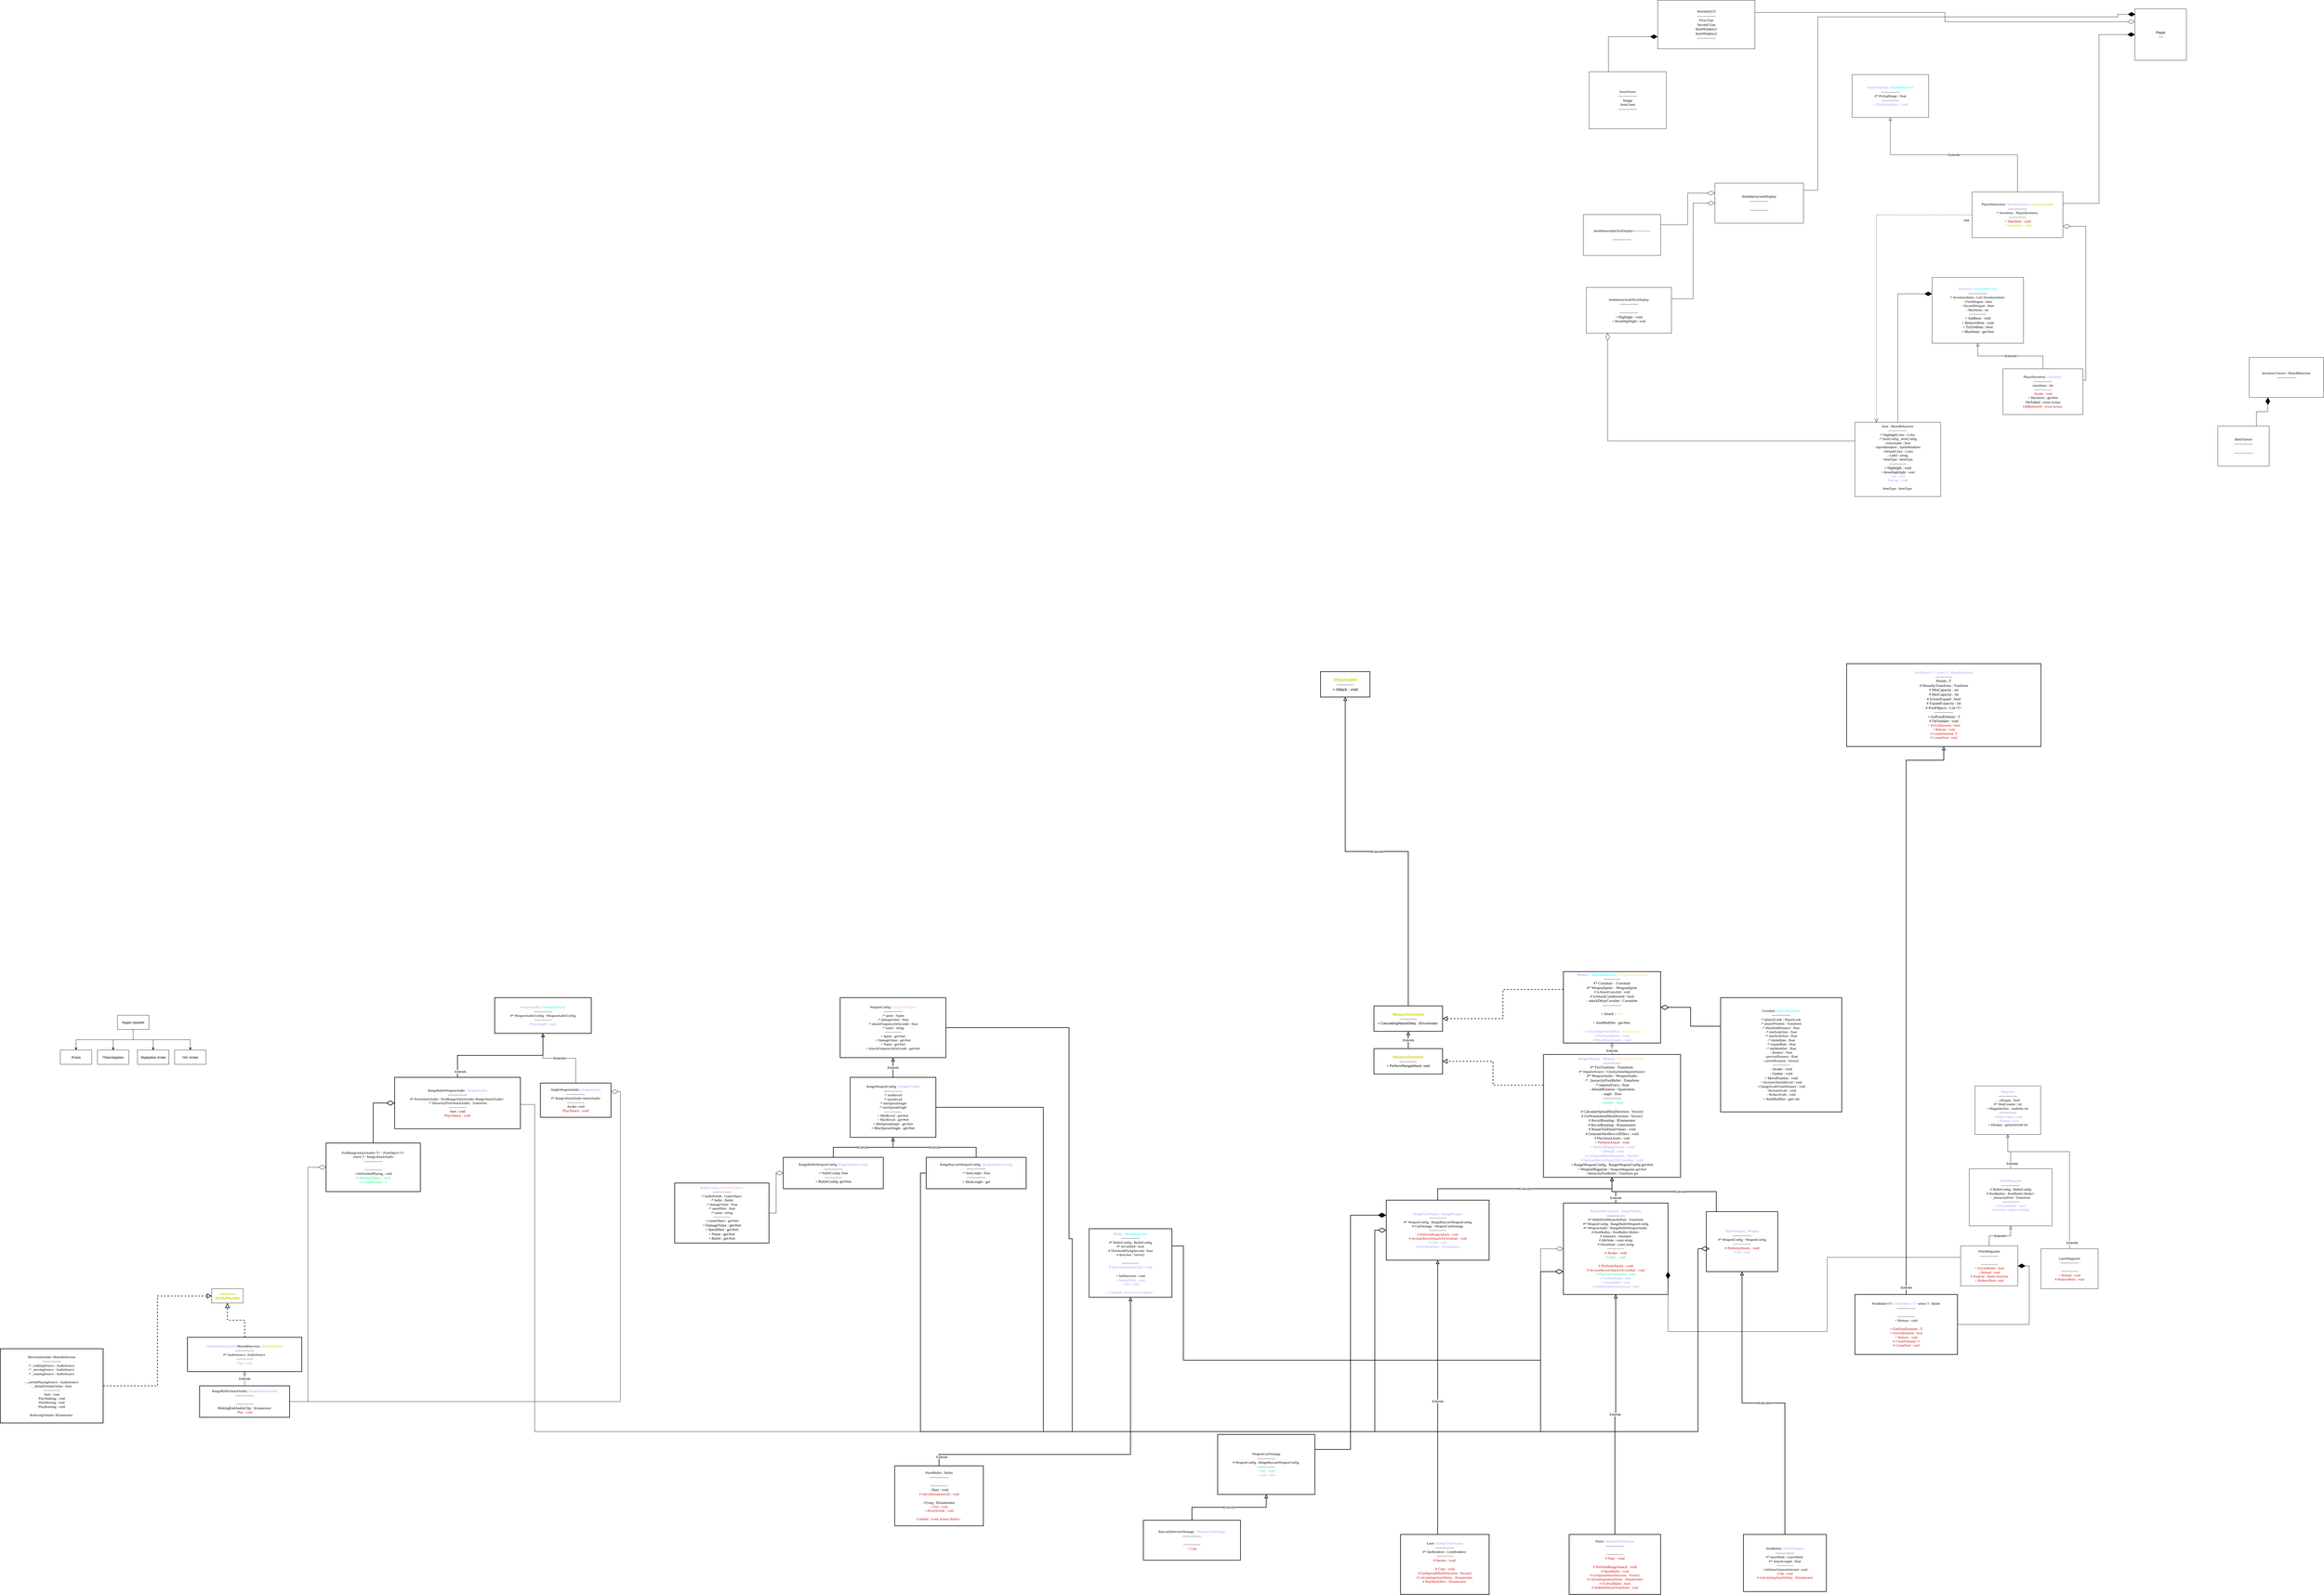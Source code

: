 <mxfile version="21.6.8" type="device">
  <diagram name="Страница — 1" id="X3rlkVniGzwH20Ixzxbd">
    <mxGraphModel dx="5822" dy="5660" grid="1" gridSize="10" guides="1" tooltips="1" connect="1" arrows="1" fold="1" page="1" pageScale="1" pageWidth="827" pageHeight="1169" math="0" shadow="0">
      <root>
        <mxCell id="0" />
        <mxCell id="1" parent="0" />
        <mxCell id="0ifaBW_lCHUTX_MFbSna-60" value="&lt;font style=&quot;&quot;&gt;&lt;font style=&quot;font-size: 13px;&quot; color=&quot;#9999ff&quot;&gt;Weapon : &lt;/font&gt;&lt;font color=&quot;#00ffff&quot; style=&quot;font-size: 13px;&quot;&gt;MonoBehaviour&lt;/font&gt;&lt;font style=&quot;font-size: 13px;&quot; color=&quot;#9999ff&quot;&gt;, &lt;/font&gt;&lt;font style=&quot;font-size: 13px;&quot; color=&quot;#ffd966&quot;&gt;IWeaponAttackable&lt;/font&gt;&lt;br&gt;---------------&lt;br&gt;&lt;span style=&quot;font-size: 13px;&quot;&gt;#* Crosshair :&amp;nbsp; Crosshair&lt;/span&gt;&lt;br&gt;&lt;span style=&quot;font-size: 13px;&quot;&gt;#* WeaponSprite :&amp;nbsp; WeaponSprite&lt;br&gt;&lt;/span&gt;# IsAttackCanceled : void&lt;br&gt;&lt;span style=&quot;font-size: 13px;&quot;&gt;# IsAttackCooldowned : bool&lt;/span&gt;&lt;br&gt;&lt;span style=&quot;font-size: 13px;&quot;&gt;- attackDelayCorutine :&amp;nbsp;Coroutine&lt;/span&gt;&lt;br&gt;&lt;span style=&quot;font-size: 13px;&quot;&gt;---------------&lt;/span&gt;&lt;font color=&quot;#ffd966&quot; style=&quot;font-size: 13px;&quot;&gt;&lt;br&gt;&lt;/font&gt;&lt;br&gt;&lt;span style=&quot;font-size: 13px;&quot;&gt;+ Attack : &lt;/span&gt;&lt;font style=&quot;font-size: 13px;&quot; color=&quot;#ffd966&quot;&gt;void&lt;br&gt;&lt;br&gt;&lt;/font&gt;&lt;font style=&quot;&quot;&gt;&lt;span style=&quot;font-size: 13px;&quot;&gt;+ AimModifier : get/#set&amp;nbsp;&lt;br&gt;&lt;/span&gt;&lt;br&gt;&lt;font color=&quot;#9999ff&quot;&gt;+ CalculatingAttackDelay :&amp;nbsp;&lt;/font&gt;&lt;font style=&quot;font-size: 13px;&quot; color=&quot;#ffd966&quot;&gt;IEnumerator&lt;/font&gt;&lt;br&gt;&lt;font color=&quot;#9999ff&quot;&gt;&lt;span style=&quot;font-size: 13px;&quot;&gt;#&amp;nbsp;PerformAttack : void&lt;br&gt;&lt;/span&gt;&lt;/font&gt;&lt;/font&gt;&lt;font style=&quot;font-size: 13px;&quot;&gt;&lt;font color=&quot;#9999ff&quot;&gt;# PlayAttackAudio : void&lt;/font&gt;&lt;br&gt;&lt;/font&gt;&lt;/font&gt;" style="html=1;whiteSpace=wrap;fontFamily=Lucida Console;strokeWidth=2;" parent="1" vertex="1">
          <mxGeometry x="1490" y="-1260" width="340" height="250" as="geometry" />
        </mxCell>
        <mxCell id="0ifaBW_lCHUTX_MFbSna-102" value="&lt;font style=&quot;&quot;&gt;&lt;font style=&quot;font-size: 13px;&quot; color=&quot;#9999ff&quot;&gt;RangeWeapon &lt;/font&gt;&lt;font style=&quot;font-size: 13px;&quot; color=&quot;#ffffff&quot;&gt;: &lt;/font&gt;&lt;font style=&quot;font-size: 13px;&quot; color=&quot;#9999ff&quot;&gt;Weapon&lt;/font&gt;&lt;font style=&quot;font-size: 13px;&quot; color=&quot;#ffffff&quot;&gt;, &lt;/font&gt;&lt;font style=&quot;font-size: 13px;&quot; color=&quot;#ffd966&quot;&gt;IWeaponShootable&amp;nbsp;&lt;/font&gt;&lt;br&gt;---------------&lt;br&gt;&lt;span style=&quot;font-size: 13px;&quot;&gt;#* FireTrasform : Transform&amp;nbsp;&lt;/span&gt;&lt;br&gt;#* ImpulseSource : CinemachineImpulseSource&lt;br&gt;&lt;span style=&quot;font-size: 13px;&quot;&gt;#* WeaponAudio : WeaponAudio&lt;/span&gt;&lt;br&gt;&lt;span style=&quot;font-size: 13px;&quot;&gt;-*&amp;nbsp;_hierarchyPoolBullet : Transform&lt;/span&gt;&lt;br&gt;&lt;span style=&quot;font-size: 13px;&quot;&gt;-* impulseForce : float&lt;/span&gt;&lt;br&gt;&lt;span style=&quot;font-size: 13px;&quot;&gt;- defaultRotation : Quaternion&lt;/span&gt;&lt;br&gt;&lt;span style=&quot;font-size: 13px;&quot;&gt;- angle : float&amp;nbsp;&lt;/span&gt;&lt;br&gt;&lt;span style=&quot;font-size: 13px;&quot;&gt;---------------&lt;br&gt;&lt;/span&gt;&lt;font style=&quot;font-size: 13px;&quot; color=&quot;#00ff80&quot;&gt;- Awake : void&lt;/font&gt;&lt;font style=&quot;font-size: 13px;&quot; color=&quot;#00ff80&quot;&gt;&lt;br&gt;&lt;br&gt;&lt;/font&gt;&lt;span style=&quot;font-size: 13px;&quot;&gt;# CalculateSpreadShotDirection : Vector2&lt;/span&gt;&lt;br&gt;&lt;span style=&quot;font-size: 13px;&quot;&gt;# GetNormolisedShotDirection : Vector2&lt;/span&gt;&lt;br&gt;&lt;span style=&quot;font-size: 13px;&quot;&gt;#&amp;nbsp;RecoilRotating :&amp;nbsp;IEnumerator&lt;/span&gt;&lt;br&gt;&lt;span style=&quot;font-size: 13px;&quot;&gt;# RecoilRotating : IEnumenator&lt;/span&gt;&lt;br&gt;&lt;span style=&quot;font-size: 13px;&quot;&gt;# RotateToDefaultValues : void&lt;/span&gt;&lt;br&gt;&lt;span style=&quot;font-size: 13px;&quot;&gt;# GenerateShotReccoilEffect : void&lt;br&gt;&lt;/span&gt;# PlayAttackAudio : void&lt;br&gt;&lt;font style=&quot;font-size: 13px;&quot;&gt;&lt;font color=&quot;#cc0000&quot;&gt;+ PerformAttack : void&lt;br&gt;&lt;/font&gt;&lt;font color=&quot;#9999ff&quot;&gt;+ PerformRangeAttack :&amp;nbsp;void&lt;/font&gt;&lt;br&gt;&lt;font color=&quot;#9999ff&quot;&gt;+ Reload : void&lt;/font&gt;&lt;/font&gt;&lt;br&gt;&lt;font style=&quot;font-size: 13px;&quot; color=&quot;#9999ff&quot;&gt;# GetSpreadShotDirection : Vector2&lt;br&gt;# IncreaseRecoilAttackToCrosshair : void&lt;br&gt;&lt;/font&gt;&lt;span style=&quot;font-size: 13px;&quot;&gt;+ RangeWeaponConfig : RangeWeaponConfig get/#set&lt;/span&gt;&lt;br&gt;&lt;span style=&quot;font-size: 13px;&quot;&gt;+ WeaponMagazine :&amp;nbsp;&lt;/span&gt;WeaponMagazine get/#set&lt;br&gt;- HierarchyPoolBullet : Transform get&lt;br&gt;&lt;/font&gt;" style="html=1;whiteSpace=wrap;fontFamily=Lucida Console;strokeWidth=2;" parent="1" vertex="1">
          <mxGeometry x="1420" y="-970" width="480" height="430" as="geometry" />
        </mxCell>
        <mxCell id="0ifaBW_lCHUTX_MFbSna-106" value="&lt;font color=&quot;#9999ff&quot;&gt;RangeCastWeapon : RangeWeapon&lt;br&gt;&lt;/font&gt;---------------&lt;br&gt;#* WeaponConfig : RangeRaycastWeaponConfig&lt;br&gt;# CastStratagy : WeaponCastStratagy&lt;br&gt;---------------&lt;br&gt;&lt;font color=&quot;#cc0000&quot;&gt;# PerformRangeAttack : void&lt;br&gt;# IncreaseRecoilAttackToCrosshair : void&lt;br&gt;&lt;/font&gt;&lt;font color=&quot;#9999ff&quot;&gt;# Cast : void&lt;br&gt;# PlayShotEffect : IEnumerator&lt;/font&gt;" style="html=1;whiteSpace=wrap;fontFamily=Lucida Console;strokeWidth=2;" parent="1" vertex="1">
          <mxGeometry x="870" y="-460" width="360" height="210" as="geometry" />
        </mxCell>
        <mxCell id="0ifaBW_lCHUTX_MFbSna-108" value="Extends" style="endArrow=block;endSize=8;endFill=0;html=1;rounded=0;exitX=0.5;exitY=0;exitDx=0;exitDy=0;edgeStyle=orthogonalEdgeStyle;entryX=0.5;entryY=1;entryDx=0;entryDy=0;strokeWidth=2;" parent="1" source="0ifaBW_lCHUTX_MFbSna-106" target="0ifaBW_lCHUTX_MFbSna-102" edge="1">
          <mxGeometry x="-0.002" width="160" relative="1" as="geometry">
            <mxPoint x="1170" y="-480" as="sourcePoint" />
            <mxPoint x="1275" y="-550" as="targetPoint" />
            <mxPoint as="offset" />
          </mxGeometry>
        </mxCell>
        <mxCell id="0ifaBW_lCHUTX_MFbSna-109" value="&lt;font style=&quot;&quot;&gt;Laser : &lt;font color=&quot;#9999ff&quot;&gt;RangeCastWeapon&lt;/font&gt;&lt;br&gt;&lt;span style=&quot;font-size: 13px;&quot;&gt;---------------&lt;/span&gt;&lt;br&gt;#* lineRenderer : LineRenderer&amp;nbsp;&lt;br&gt;---------------&lt;br&gt;&lt;font color=&quot;#cc0000&quot;&gt;&lt;font style=&quot;font-size: 13px;&quot;&gt;# Awake : void&amp;nbsp;&lt;br&gt;&lt;/font&gt;&lt;br&gt;&lt;span style=&quot;font-size: 13px;&quot;&gt;# Case : void&lt;/span&gt;&lt;br&gt;&lt;span style=&quot;font-size: 13px;&quot;&gt;# GetSpreadShotDirection : Vector2&lt;br&gt;&lt;/span&gt;# CalculatingAttackDelay : IEnumerator&amp;nbsp;&lt;br&gt;# PlayShotEffect : IEnumerator&lt;/font&gt;&lt;font color=&quot;#00ff80&quot;&gt;&amp;nbsp;&lt;br&gt;&lt;/font&gt;&lt;br&gt;&lt;/font&gt;" style="html=1;whiteSpace=wrap;fontFamily=Lucida Console;strokeWidth=2;" parent="1" vertex="1">
          <mxGeometry x="920" y="710" width="310" height="210" as="geometry" />
        </mxCell>
        <mxCell id="0ifaBW_lCHUTX_MFbSna-110" value="Extends" style="endArrow=block;endSize=8;endFill=0;html=1;rounded=0;exitX=0.5;exitY=0;exitDx=0;exitDy=0;edgeStyle=orthogonalEdgeStyle;entryX=0.5;entryY=1;entryDx=0;entryDy=0;strokeWidth=2;" parent="1" source="0ifaBW_lCHUTX_MFbSna-109" target="0ifaBW_lCHUTX_MFbSna-106" edge="1">
          <mxGeometry x="-0.002" width="160" relative="1" as="geometry">
            <mxPoint x="1770" y="-240" as="sourcePoint" />
            <mxPoint x="1875" y="-310" as="targetPoint" />
            <mxPoint as="offset" />
            <Array as="points">
              <mxPoint x="1050" y="710" />
            </Array>
          </mxGeometry>
        </mxCell>
        <mxCell id="0ifaBW_lCHUTX_MFbSna-112" value="&lt;font style=&quot;&quot;&gt;&lt;font color=&quot;#9999ff&quot;&gt;RangeBulletWeapon : RangeWeapon&lt;br&gt;&lt;/font&gt;&lt;span style=&quot;font-size: 13px;&quot;&gt;---------------&lt;/span&gt;&lt;br&gt;#* BulletFireHierarchyPool : Transform&lt;br&gt;#* WeaponConfig : RangeBulletWeaponConfig&lt;br&gt;#* WeaponAudio : RangeBulletWeaponAudio&amp;nbsp;&lt;br&gt;# PoolBullets : PoolBullet&amp;lt;Bullet&amp;gt;&lt;br&gt;# Animator : Animator&lt;br&gt;# IdleState : const string&lt;br&gt;# ShootState : const string&lt;br&gt;---------------&lt;br&gt;&lt;span style=&quot;font-size: 13px;&quot;&gt;&lt;font color=&quot;#cc0000&quot;&gt;# Awake : void&lt;/font&gt;&lt;/span&gt;&lt;br&gt;&lt;span style=&quot;font-size: 13px;&quot;&gt;&lt;font color=&quot;#00ff80&quot;&gt;# Start : void&lt;br&gt;&lt;/font&gt;&lt;/span&gt;&lt;br&gt;&lt;font color=&quot;#cc0000&quot;&gt;&lt;span style=&quot;font-size: 13px;&quot;&gt;# PerformAttack : void&lt;/span&gt;&lt;br&gt;# IncreaseRecoilAttackToCrosshair : void&lt;br&gt;&lt;/font&gt;&lt;font color=&quot;#00ff80&quot;&gt;# PlayStateAnimation : void&lt;/font&gt;&lt;br&gt;&lt;font color=&quot;#9999ff&quot;&gt;# TryPoolBullet : bool&lt;br&gt;# ShootBullet : void&lt;br&gt;#&amp;nbsp;SetBulletShootTransform : void&lt;/font&gt;&lt;br&gt;&lt;/font&gt;" style="html=1;whiteSpace=wrap;fontFamily=Lucida Console;strokeWidth=2;" parent="1" vertex="1">
          <mxGeometry x="1490" y="-450" width="366" height="320" as="geometry" />
        </mxCell>
        <mxCell id="0ifaBW_lCHUTX_MFbSna-114" value="Extends" style="endArrow=block;endSize=8;endFill=0;html=1;rounded=0;exitX=0.5;exitY=0;exitDx=0;exitDy=0;edgeStyle=orthogonalEdgeStyle;entryX=0.5;entryY=1;entryDx=0;entryDy=0;strokeWidth=2;" parent="1" source="0ifaBW_lCHUTX_MFbSna-112" target="0ifaBW_lCHUTX_MFbSna-102" edge="1">
          <mxGeometry x="-0.643" width="160" relative="1" as="geometry">
            <mxPoint x="1930" y="-470" as="sourcePoint" />
            <mxPoint x="1650" y="-510" as="targetPoint" />
            <mxPoint as="offset" />
            <Array as="points">
              <mxPoint x="1673" y="-490" />
              <mxPoint x="1660" y="-490" />
            </Array>
          </mxGeometry>
        </mxCell>
        <mxCell id="0ifaBW_lCHUTX_MFbSna-115" value="&lt;font style=&quot;&quot;&gt;&lt;font color=&quot;#9999ff&quot;&gt;MeleeWeapon : Weapon&lt;/font&gt;&lt;br&gt;&lt;span style=&quot;font-size: 13px;&quot;&gt;---------------&lt;/span&gt;&lt;br&gt;#* WeaponConfig : WeaponConfig&lt;br&gt;---------------&lt;br&gt;&lt;span style=&quot;font-size: 13px;&quot;&gt;&lt;font color=&quot;#cc0000&quot;&gt;# PerformAttack : void&lt;/font&gt;&lt;br&gt;&lt;/span&gt;&lt;font color=&quot;#9999ff&quot;&gt;#&amp;nbsp;Hit : void&lt;/font&gt;&lt;br&gt;&lt;/font&gt;" style="html=1;whiteSpace=wrap;fontFamily=Lucida Console;strokeWidth=2;" parent="1" vertex="1">
          <mxGeometry x="1990" y="-420" width="250" height="210" as="geometry" />
        </mxCell>
        <mxCell id="0ifaBW_lCHUTX_MFbSna-116" value="Extends" style="endArrow=block;endSize=8;endFill=0;html=1;rounded=0;exitX=0.5;exitY=0;exitDx=0;exitDy=0;edgeStyle=orthogonalEdgeStyle;entryX=0.5;entryY=1;entryDx=0;entryDy=0;strokeWidth=2;" parent="1" source="0ifaBW_lCHUTX_MFbSna-115" target="0ifaBW_lCHUTX_MFbSna-102" edge="1">
          <mxGeometry x="-0.002" width="160" relative="1" as="geometry">
            <mxPoint x="1980" y="-450" as="sourcePoint" />
            <mxPoint x="1670" y="-520" as="targetPoint" />
            <mxPoint as="offset" />
            <Array as="points">
              <mxPoint x="2025" y="-490" />
              <mxPoint x="1660" y="-490" />
            </Array>
          </mxGeometry>
        </mxCell>
        <mxCell id="OpGdwgeZodBjb84Wl2g6-1" value="&lt;font style=&quot;&quot;&gt;WeaponCastStratagy&lt;br&gt;&lt;span style=&quot;font-size: 13px;&quot;&gt;---------------&lt;/span&gt;&lt;br&gt;# WeaponConfig : RangeRaycastWeaponConfig&amp;nbsp;&lt;br&gt;---------------&lt;br&gt;&lt;span style=&quot;font-size: 13px;&quot;&gt;&lt;font color=&quot;#00ff80&quot;&gt;+ Init : void&lt;/font&gt;&lt;br&gt;&lt;/span&gt;&lt;font color=&quot;#9999ff&quot;&gt;+ Cast : void&lt;/font&gt;&lt;br&gt;&lt;/font&gt;" style="html=1;whiteSpace=wrap;fontFamily=Lucida Console;strokeWidth=2;" parent="1" vertex="1">
          <mxGeometry x="280" y="360" width="340" height="210" as="geometry" />
        </mxCell>
        <mxCell id="OpGdwgeZodBjb84Wl2g6-2" value="&lt;font style=&quot;&quot;&gt;RaycastDetectionStratagy : &lt;font color=&quot;#9999ff&quot;&gt;WeaponCastStratagy&lt;/font&gt;&lt;br&gt;&lt;span style=&quot;font-size: 13px;&quot;&gt;---------------&lt;/span&gt;&lt;br&gt;&lt;br&gt;---------------&lt;br&gt;&lt;span style=&quot;font-size: 13px;&quot;&gt;&lt;font color=&quot;#cc0000&quot;&gt;+ Cast&lt;/font&gt;&lt;/span&gt;&lt;br&gt;&lt;/font&gt;" style="html=1;whiteSpace=wrap;fontFamily=Lucida Console;strokeWidth=2;" parent="1" vertex="1">
          <mxGeometry x="20" y="660" width="340" height="140" as="geometry" />
        </mxCell>
        <mxCell id="OpGdwgeZodBjb84Wl2g6-3" value="Extends" style="endArrow=block;endSize=8;endFill=0;html=1;rounded=0;edgeStyle=orthogonalEdgeStyle;entryX=0.5;entryY=1;entryDx=0;entryDy=0;exitX=0.5;exitY=0;exitDx=0;exitDy=0;strokeWidth=2;" parent="1" source="OpGdwgeZodBjb84Wl2g6-2" target="OpGdwgeZodBjb84Wl2g6-1" edge="1">
          <mxGeometry x="-0.002" width="160" relative="1" as="geometry">
            <mxPoint x="750" y="-120" as="sourcePoint" />
            <mxPoint x="855" y="-190" as="targetPoint" />
            <mxPoint as="offset" />
          </mxGeometry>
        </mxCell>
        <mxCell id="OpGdwgeZodBjb84Wl2g6-4" value="" style="endArrow=diamondThin;endFill=1;endSize=24;html=1;rounded=0;edgeStyle=orthogonalEdgeStyle;entryX=0;entryY=0.25;entryDx=0;entryDy=0;exitX=1;exitY=0.25;exitDx=0;exitDy=0;strokeWidth=2;" parent="1" source="OpGdwgeZodBjb84Wl2g6-1" target="0ifaBW_lCHUTX_MFbSna-106" edge="1">
          <mxGeometry width="160" relative="1" as="geometry">
            <mxPoint x="790" y="-420" as="sourcePoint" />
            <mxPoint x="950" y="-420" as="targetPoint" />
          </mxGeometry>
        </mxCell>
        <mxCell id="OpGdwgeZodBjb84Wl2g6-5" value="&lt;font style=&quot;&quot;&gt;Pistol : &lt;font color=&quot;#9999ff&quot;&gt;RangeBulletWeapon&lt;/font&gt;&lt;br&gt;&lt;span style=&quot;font-size: 13px;&quot;&gt;---------------&lt;/span&gt;&lt;br&gt;&lt;br&gt;---------------&lt;br&gt;&lt;font color=&quot;#cc0000&quot;&gt;&lt;span style=&quot;font-size: 13px;&quot;&gt;# Start : void&lt;br&gt;&lt;/span&gt;&lt;br&gt;&lt;span style=&quot;font-size: 13px;&quot;&gt;# PerformRangeAttack : void&lt;br&gt;&lt;/span&gt;# ShootBullet : void&lt;br&gt;#&amp;nbsp;GetSpreadShotDirection : Vector2&lt;br&gt;#&amp;nbsp;CalculatingAttackDelay : IEnumerator&lt;br&gt;#&amp;nbsp;TryPoolBullet : bool&lt;br&gt;#&amp;nbsp;SetBulletShootTransform : void&lt;/font&gt;&lt;br&gt;&lt;/font&gt;" style="html=1;whiteSpace=wrap;fontFamily=Lucida Console;strokeWidth=2;" parent="1" vertex="1">
          <mxGeometry x="1510" y="710" width="320" height="210" as="geometry" />
        </mxCell>
        <mxCell id="OpGdwgeZodBjb84Wl2g6-6" value="Extends" style="endArrow=block;endSize=8;endFill=0;html=1;rounded=0;exitX=0.5;exitY=0;exitDx=0;exitDy=0;edgeStyle=orthogonalEdgeStyle;entryX=0.5;entryY=1;entryDx=0;entryDy=0;strokeWidth=2;" parent="1" source="OpGdwgeZodBjb84Wl2g6-5" target="0ifaBW_lCHUTX_MFbSna-112" edge="1">
          <mxGeometry x="-0.002" width="160" relative="1" as="geometry">
            <mxPoint x="1860" y="-20" as="sourcePoint" />
            <mxPoint x="1965" y="-90" as="targetPoint" />
            <mxPoint as="offset" />
          </mxGeometry>
        </mxCell>
        <mxCell id="OpGdwgeZodBjb84Wl2g6-7" value="&lt;font style=&quot;&quot;&gt;&lt;font color=&quot;#9999ff&quot;&gt;Bullet : &lt;/font&gt;&lt;font color=&quot;#00ffff&quot;&gt;MonoBehaviour&lt;/font&gt;&lt;br&gt;&lt;span style=&quot;font-size: 13px;&quot;&gt;---------------&lt;/span&gt;&lt;br&gt;#* BulletConfig : BulletConfig&lt;br&gt;#* IsCollided : bool&lt;br&gt;# ThresholdFlyingSecond : float&lt;br&gt;# direction : Vector2&lt;br&gt;&lt;br&gt;---------------&lt;br&gt;&lt;span style=&quot;font-size: 13px;&quot;&gt;&lt;font color=&quot;#9999ff&quot;&gt;# OnCollisionEnter2D : void&lt;/font&gt;&lt;br&gt;&lt;br&gt;&lt;/span&gt;+ SetDirection : void&lt;br&gt;&lt;font color=&quot;#9999ff&quot;&gt;+ RevertFields : void&lt;br&gt;+ Fire : void&lt;/font&gt;&lt;br&gt;&lt;br&gt;&lt;font color=&quot;#9999ff&quot;&gt;+ Collided : event Action&amp;lt;Bullet&amp;gt;&lt;/font&gt;&amp;nbsp;&lt;br&gt;&lt;/font&gt;" style="html=1;whiteSpace=wrap;fontFamily=Lucida Console;strokeWidth=2;" parent="1" vertex="1">
          <mxGeometry x="-170" y="-360" width="290" height="240" as="geometry" />
        </mxCell>
        <mxCell id="OpGdwgeZodBjb84Wl2g6-8" value="&lt;font style=&quot;&quot;&gt;PistolBullet : Bullet&lt;br&gt;&lt;span style=&quot;font-size: 13px;&quot;&gt;---------------&lt;/span&gt;&lt;br&gt;&lt;br&gt;---------------&lt;br&gt;&lt;span style=&quot;font-size: 13px;&quot;&gt;- Start : void&lt;br&gt;&lt;/span&gt;&lt;font color=&quot;#cc0000&quot;&gt;# OnCollisionEnter2D : void&lt;/font&gt;&lt;br&gt;&lt;br&gt;- Flying :&amp;nbsp;&lt;span style=&quot;font-size: 13px;&quot;&gt;IEnumerator&amp;nbsp;&lt;/span&gt;&lt;span style=&quot;font-size: 13px;&quot;&gt;&lt;br&gt;&lt;/span&gt;&lt;font color=&quot;#cc0000&quot;&gt;+ Fire : void&lt;br&gt;+ RevertFields : void&lt;br&gt;&lt;/font&gt;&lt;br&gt;&lt;font color=&quot;#cc0000&quot;&gt;Collided :&amp;nbsp;event Action&amp;lt;Bullet&amp;gt;&amp;nbsp;&lt;/font&gt;&lt;br&gt;&lt;/font&gt;" style="html=1;whiteSpace=wrap;fontFamily=Lucida Console;strokeWidth=2;" parent="1" vertex="1">
          <mxGeometry x="-850" y="470" width="310" height="210" as="geometry" />
        </mxCell>
        <mxCell id="_jrR1g4oTXLK5RnJRTBO-1" value="Extends" style="endArrow=block;endSize=8;endFill=0;html=1;rounded=0;exitX=0.5;exitY=0;exitDx=0;exitDy=0;edgeStyle=orthogonalEdgeStyle;entryX=0.5;entryY=1;entryDx=0;entryDy=0;strokeWidth=2;" parent="1" source="OpGdwgeZodBjb84Wl2g6-8" target="OpGdwgeZodBjb84Wl2g6-7" edge="1">
          <mxGeometry x="-0.95" y="-10" width="160" relative="1" as="geometry">
            <mxPoint x="-230" y="-60" as="sourcePoint" />
            <mxPoint x="50" y="-110" as="targetPoint" />
            <mxPoint as="offset" />
            <Array as="points">
              <mxPoint x="-695" y="430" />
              <mxPoint x="-25" y="430" />
            </Array>
          </mxGeometry>
        </mxCell>
        <mxCell id="_jrR1g4oTXLK5RnJRTBO-4" value="" style="endArrow=diamondThin;endFill=0;endSize=24;html=1;rounded=0;edgeStyle=orthogonalEdgeStyle;entryX=0;entryY=0.75;entryDx=0;entryDy=0;exitX=1;exitY=0.25;exitDx=0;exitDy=0;strokeWidth=2;" parent="1" source="OpGdwgeZodBjb84Wl2g6-7" target="0ifaBW_lCHUTX_MFbSna-112" edge="1">
          <mxGeometry width="160" relative="1" as="geometry">
            <mxPoint x="440" y="300" as="sourcePoint" />
            <mxPoint x="600" y="300" as="targetPoint" />
            <Array as="points">
              <mxPoint x="160" y="-300" />
              <mxPoint x="160" y="100" />
              <mxPoint x="1410" y="100" />
              <mxPoint x="1410" y="-210" />
            </Array>
          </mxGeometry>
        </mxCell>
        <mxCell id="_jrR1g4oTXLK5RnJRTBO-5" value="&lt;font style=&quot;&quot;&gt;StunBatton : &lt;font color=&quot;#9999ff&quot;&gt;MeleeWeapon&lt;/font&gt;&lt;br&gt;&lt;span style=&quot;font-size: 13px;&quot;&gt;---------------&lt;/span&gt;&lt;br&gt;#* layerMask : LayerMask&amp;nbsp;&lt;br&gt;#*&amp;nbsp;AttackLength : float&lt;br&gt;---------------&lt;br&gt;-&amp;nbsp;OnDrawGizmosSelected : void&lt;br&gt;&lt;font color=&quot;#cc0000&quot;&gt;# Hit : void&lt;br&gt;# CalculatingAttackDelay :&amp;nbsp;IEnumerator&lt;/font&gt;&lt;br&gt;&lt;/font&gt;" style="html=1;whiteSpace=wrap;fontFamily=Lucida Console;strokeWidth=2;" parent="1" vertex="1">
          <mxGeometry x="2120" y="710" width="290" height="200" as="geometry" />
        </mxCell>
        <mxCell id="_jrR1g4oTXLK5RnJRTBO-6" value="Extends" style="endArrow=block;endSize=8;endFill=0;html=1;rounded=0;exitX=0.5;exitY=0;exitDx=0;exitDy=0;edgeStyle=orthogonalEdgeStyle;entryX=0.5;entryY=1;entryDx=0;entryDy=0;strokeWidth=2;" parent="1" source="_jrR1g4oTXLK5RnJRTBO-5" target="0ifaBW_lCHUTX_MFbSna-115" edge="1">
          <mxGeometry x="-0.002" width="160" relative="1" as="geometry">
            <mxPoint x="2240" y="-220" as="sourcePoint" />
            <mxPoint x="2345" y="-290" as="targetPoint" />
            <mxPoint as="offset" />
          </mxGeometry>
        </mxCell>
        <mxCell id="_jrR1g4oTXLK5RnJRTBO-7" value="&lt;font style=&quot;&quot;&gt;PoolBullet&amp;lt;T&amp;gt; :&lt;font color=&quot;#9999ff&quot;&gt; PoolObject&amp;lt;T&amp;gt;&lt;/font&gt; where T : Bullet&lt;br&gt;&lt;span style=&quot;font-size: 13px;&quot;&gt;---------------&lt;/span&gt;&lt;br&gt;&lt;br&gt;---------------&lt;br&gt;+ Release : void&lt;br&gt;&lt;br&gt;&lt;font color=&quot;#cc0000&quot;&gt;&lt;span style=&quot;font-size: 13px;&quot;&gt;+ GetFreeElement : T&lt;br&gt;&lt;/span&gt;+ TryGetElement : bool&lt;br&gt;+ Release : void&lt;br&gt;# CreateElement: T&lt;br&gt;# CreatePool : void&lt;/font&gt;&lt;br&gt;&lt;/font&gt;" style="html=1;whiteSpace=wrap;fontFamily=Lucida Console;strokeWidth=2;" parent="1" vertex="1">
          <mxGeometry x="2510" y="-130" width="359" height="210" as="geometry" />
        </mxCell>
        <mxCell id="_jrR1g4oTXLK5RnJRTBO-11" value="&lt;font style=&quot;&quot;&gt;&lt;font color=&quot;#9999ff&quot;&gt;PoolObject&amp;lt;T&amp;gt; where T : MonoBehaviour&lt;/font&gt;&lt;br&gt;---------------&lt;br&gt;&lt;span style=&quot;font-size: 13px;&quot;&gt;Prefab : T&lt;/span&gt;&lt;br&gt;&lt;div style=&quot;&quot;&gt;&lt;span style=&quot;font-size: 13px;&quot;&gt;# HierarhyTransform : Tranform&lt;/span&gt;&lt;/div&gt;&lt;div style=&quot;&quot;&gt;&lt;span style=&quot;font-size: 13px; background-color: initial;&quot;&gt;# MinCapacity : int&lt;/span&gt;&lt;/div&gt;&lt;div style=&quot;&quot;&gt;&lt;span style=&quot;font-size: 13px; background-color: initial;&quot;&gt;# MaxCapacity : int&lt;/span&gt;&lt;/div&gt;&lt;div style=&quot;&quot;&gt;&lt;span style=&quot;font-size: 13px;&quot;&gt;# IsAutoExpand : bool&lt;/span&gt;&lt;/div&gt;&lt;div style=&quot;&quot;&gt;&lt;span style=&quot;font-size: 13px; background-color: initial;&quot;&gt;# ExpandCopacity : int&lt;/span&gt;&lt;/div&gt;&lt;div style=&quot;&quot;&gt;&lt;span style=&quot;font-size: 13px;&quot;&gt;# PoolObjects : List&amp;lt;T&amp;gt;&lt;/span&gt;&lt;/div&gt;&lt;span style=&quot;font-size: 13px;&quot;&gt;---------------&lt;/span&gt;&lt;br&gt;&lt;span style=&quot;font-size: 13px;&quot;&gt;+ GetFreeElement : T&lt;/span&gt;&lt;br&gt;&lt;span style=&quot;font-size: 13px;&quot;&gt;#&amp;nbsp;OnValidate : void&lt;/span&gt;&lt;br&gt;&lt;span style=&quot;font-size: 12px; color: rgb(204, 0, 0);&quot;&gt;+ TryGetElement : bool&lt;/span&gt;&lt;br style=&quot;color: rgb(204, 0, 0); font-size: 12px;&quot;&gt;&lt;span style=&quot;font-size: 12px; color: rgb(204, 0, 0);&quot;&gt;+ Release : void&lt;/span&gt;&lt;br style=&quot;color: rgb(204, 0, 0); font-size: 12px;&quot;&gt;&lt;span style=&quot;font-size: 12px; color: rgb(204, 0, 0);&quot;&gt;# CreateElement: T&lt;/span&gt;&lt;br style=&quot;color: rgb(204, 0, 0); font-size: 12px;&quot;&gt;&lt;span style=&quot;font-size: 12px; color: rgb(204, 0, 0);&quot;&gt;# CreatePool : void&lt;/span&gt;&lt;br&gt;&lt;/font&gt;" style="html=1;whiteSpace=wrap;fontFamily=Lucida Console;strokeWidth=2;" parent="1" vertex="1">
          <mxGeometry x="2481" y="-2338" width="680" height="290" as="geometry" />
        </mxCell>
        <mxCell id="_jrR1g4oTXLK5RnJRTBO-12" value="Extends" style="endArrow=block;endSize=8;endFill=0;html=1;rounded=0;exitX=0.5;exitY=0;exitDx=0;exitDy=0;edgeStyle=orthogonalEdgeStyle;entryX=0.5;entryY=1;entryDx=0;entryDy=0;strokeWidth=2;" parent="1" source="_jrR1g4oTXLK5RnJRTBO-7" target="_jrR1g4oTXLK5RnJRTBO-11" edge="1">
          <mxGeometry x="-0.976" width="160" relative="1" as="geometry">
            <mxPoint x="2480" y="-800" as="sourcePoint" />
            <mxPoint x="2585" y="-870" as="targetPoint" />
            <mxPoint as="offset" />
            <Array as="points">
              <mxPoint x="2690" y="-2000" />
              <mxPoint x="2821" y="-2000" />
            </Array>
          </mxGeometry>
        </mxCell>
        <mxCell id="_jrR1g4oTXLK5RnJRTBO-13" value="&lt;font style=&quot;&quot;&gt;Crosshair&amp;nbsp;: &lt;font color=&quot;#00ffff&quot;&gt;MonoBehaviour&lt;/font&gt;&lt;br&gt;&lt;span style=&quot;font-size: 13px;&quot;&gt;---------------&lt;/span&gt;&lt;br&gt;&lt;span style=&quot;font-size: 13px;&quot;&gt;-* playerLook :&amp;nbsp;&lt;/span&gt;PlayerLook&amp;nbsp;&lt;br&gt;-* playerPosition : Transform&lt;br&gt;-* thresholdDistance : float&amp;nbsp;&lt;br&gt;-* minScaleSize : float&lt;br&gt;-* maxScaleSize : float&lt;br&gt;-* shrinkRate : float&lt;br&gt;-* expandRate : float&lt;br&gt;-* aimModifier : float&lt;br&gt;- distance : float&lt;br&gt;- previusDistance : float&lt;br&gt;- currentPosition : Vector2&amp;nbsp;&lt;br&gt;---------------&lt;br&gt;&lt;span style=&quot;font-size: 13px;&quot;&gt;- Awake : void&lt;/span&gt;&lt;br&gt;&lt;span style=&quot;font-size: 13px;&quot;&gt;- Update : void&lt;/span&gt;&lt;br&gt;&lt;span style=&quot;font-size: 13px;&quot;&gt;+ MovePosition : void&lt;br&gt;&lt;/span&gt;+&amp;nbsp;IncreaseAttackRecoil : void&lt;br&gt;- ChangeScaleFromDistance : void&lt;br&gt;-&amp;nbsp;IncreaseScale : void&lt;br&gt;-&amp;nbsp;ReduceScale : void&lt;br&gt;&lt;span style=&quot;font-size: 13px;&quot;&gt;+ AimModifier : get/-set&lt;/span&gt;&lt;br&gt;&lt;/font&gt;" style="html=1;whiteSpace=wrap;fontFamily=Lucida Console;strokeWidth=2;" parent="1" vertex="1">
          <mxGeometry x="2040" y="-1169" width="424" height="400" as="geometry" />
        </mxCell>
        <mxCell id="_jrR1g4oTXLK5RnJRTBO-14" value="" style="endArrow=diamondThin;endFill=0;endSize=24;html=1;rounded=0;edgeStyle=orthogonalEdgeStyle;entryX=1;entryY=0.5;entryDx=0;entryDy=0;exitX=0;exitY=0.25;exitDx=0;exitDy=0;strokeWidth=2;" parent="1" source="_jrR1g4oTXLK5RnJRTBO-13" target="0ifaBW_lCHUTX_MFbSna-60" edge="1">
          <mxGeometry width="160" relative="1" as="geometry">
            <mxPoint x="2290" y="-980" as="sourcePoint" />
            <mxPoint x="2450" y="-980" as="targetPoint" />
          </mxGeometry>
        </mxCell>
        <mxCell id="_jrR1g4oTXLK5RnJRTBO-15" value="&lt;font style=&quot;font-size: 14px;&quot;&gt;&lt;span style=&quot;&quot;&gt;&lt;b&gt;&lt;font style=&quot;font-size: 14px;&quot; color=&quot;#cccc00&quot;&gt;IAttackeable&lt;br&gt;&lt;/font&gt;&lt;/b&gt;&lt;/span&gt;-------------&lt;br&gt;+&amp;nbsp;Attack : void&lt;br&gt;&lt;/font&gt;" style="html=1;whiteSpace=wrap;strokeWidth=2;" parent="1" vertex="1">
          <mxGeometry x="640" y="-2310" width="173" height="89" as="geometry" />
        </mxCell>
        <mxCell id="_jrR1g4oTXLK5RnJRTBO-17" value="Extends" style="endArrow=block;endSize=8;endFill=0;html=1;rounded=0;exitX=0.5;exitY=0;exitDx=0;exitDy=0;edgeStyle=orthogonalEdgeStyle;entryX=0.5;entryY=1;entryDx=0;entryDy=0;strokeWidth=2;" parent="1" source="_jrR1g4oTXLK5RnJRTBO-18" target="_jrR1g4oTXLK5RnJRTBO-15" edge="1">
          <mxGeometry x="-0.002" width="160" relative="1" as="geometry">
            <mxPoint x="966.5" y="-1079" as="sourcePoint" />
            <mxPoint x="1205" y="-1090" as="targetPoint" />
            <mxPoint as="offset" />
          </mxGeometry>
        </mxCell>
        <mxCell id="_jrR1g4oTXLK5RnJRTBO-18" value="&lt;font style=&quot;&quot;&gt;&lt;font style=&quot;&quot; color=&quot;#cccc00&quot;&gt;&lt;b&gt;IWeaponAttackable&lt;/b&gt;&lt;br&gt;&lt;/font&gt;&lt;span style=&quot;font-size: 14px;&quot;&gt;-------------&lt;/span&gt;&lt;br&gt;+ CalculatingAttackDelay : IEnumerator&amp;nbsp;&lt;br&gt;&lt;/font&gt;" style="html=1;whiteSpace=wrap;strokeWidth=2;" parent="1" vertex="1">
          <mxGeometry x="827" y="-1140" width="240" height="89" as="geometry" />
        </mxCell>
        <mxCell id="_jrR1g4oTXLK5RnJRTBO-19" value="&lt;font style=&quot;&quot;&gt;&lt;font style=&quot;&quot; color=&quot;#cccc00&quot;&gt;&lt;b&gt;IWeaponShootable&lt;/b&gt;&lt;br&gt;&lt;/font&gt;&lt;span style=&quot;font-size: 14px;&quot;&gt;-------------&lt;/span&gt;&lt;br&gt;+ PerformRangeAttack: void&lt;br&gt;&lt;/font&gt;" style="html=1;whiteSpace=wrap;strokeWidth=2;" parent="1" vertex="1">
          <mxGeometry x="827" y="-990.5" width="240" height="89" as="geometry" />
        </mxCell>
        <mxCell id="_jrR1g4oTXLK5RnJRTBO-20" value="Extends" style="endArrow=block;endSize=8;endFill=0;html=1;rounded=0;exitX=0.5;exitY=0;exitDx=0;exitDy=0;edgeStyle=orthogonalEdgeStyle;entryX=0.5;entryY=1;entryDx=0;entryDy=0;strokeWidth=2;" parent="1" source="_jrR1g4oTXLK5RnJRTBO-19" target="_jrR1g4oTXLK5RnJRTBO-18" edge="1">
          <mxGeometry x="-0.002" width="160" relative="1" as="geometry">
            <mxPoint x="1140" y="-950.5" as="sourcePoint" />
            <mxPoint x="1245" y="-1020.5" as="targetPoint" />
            <mxPoint as="offset" />
          </mxGeometry>
        </mxCell>
        <mxCell id="_jrR1g4oTXLK5RnJRTBO-22" value="&lt;font style=&quot;&quot;&gt;WeaponConfig : &lt;font color=&quot;#ff99cc&quot;&gt;ScriptableObject&lt;/font&gt;&lt;br&gt;&lt;span style=&quot;font-size: 13px;&quot;&gt;---------------&lt;/span&gt;&lt;br&gt;-* sprite : Srpite&lt;br&gt;-* damageValue : float&lt;br&gt;-* attackFrequencyInSeconds : float&lt;br&gt;-* name : string&lt;br&gt;---------------&lt;br&gt;+ Sprite : get/#set&lt;br&gt;+ DamageValue : get/#set&lt;br&gt;+ Name : get/#set&lt;br&gt;+ AttackFrequencyInSeconds : get/#set&lt;br&gt;&lt;/font&gt;" style="html=1;whiteSpace=wrap;fontFamily=Lucida Console;strokeWidth=2;" parent="1" vertex="1">
          <mxGeometry x="-1041" y="-1169" width="370" height="210" as="geometry" />
        </mxCell>
        <mxCell id="_jrR1g4oTXLK5RnJRTBO-23" value="&lt;font style=&quot;&quot;&gt;RangeWeaponConfig : &lt;font color=&quot;#9999ff&quot;&gt;WeaponConfig&lt;/font&gt;&lt;br&gt;&lt;span style=&quot;font-size: 13px;&quot;&gt;---------------&lt;/span&gt;&lt;br&gt;-* minRecoil&lt;br&gt;-* maxRecoil&lt;br&gt;-* minSpreadAngle&lt;br&gt;-* maxSpreadAngle&lt;br&gt;---------------&lt;br&gt;+ MinRecoil : get/#set&lt;br&gt;+ MaxRecoil : get/#set&lt;br&gt;+ MinSpreadAngle : get/#set&lt;br&gt;&lt;span style=&quot;font-size: 13px;&quot;&gt;+ MaxSpreadAngle : get/#set&lt;/span&gt;&lt;span style=&quot;font-size: 13px;&quot;&gt;&lt;br&gt;&lt;/span&gt;&lt;/font&gt;" style="html=1;whiteSpace=wrap;fontFamily=Lucida Console;strokeWidth=2;" parent="1" vertex="1">
          <mxGeometry x="-1006" y="-890" width="300" height="210" as="geometry" />
        </mxCell>
        <mxCell id="_jrR1g4oTXLK5RnJRTBO-24" value="Extends" style="endArrow=block;endSize=8;endFill=0;html=1;rounded=0;exitX=0.5;exitY=0;exitDx=0;exitDy=0;edgeStyle=orthogonalEdgeStyle;entryX=0.5;entryY=1;entryDx=0;entryDy=0;strokeWidth=2;" parent="1" source="_jrR1g4oTXLK5RnJRTBO-23" target="_jrR1g4oTXLK5RnJRTBO-22" edge="1">
          <mxGeometry x="-0.002" width="160" relative="1" as="geometry">
            <mxPoint x="-576" y="-220" as="sourcePoint" />
            <mxPoint x="-471" y="-290" as="targetPoint" />
            <mxPoint as="offset" />
          </mxGeometry>
        </mxCell>
        <mxCell id="_jrR1g4oTXLK5RnJRTBO-26" value="&lt;font style=&quot;&quot;&gt;RangeRaycastWeaponConfig : &lt;font color=&quot;#9999ff&quot;&gt;RangeWeaponConfig&lt;/font&gt;&lt;br&gt;&lt;span style=&quot;font-size: 13px;&quot;&gt;---------------&lt;/span&gt;&lt;br&gt;-*&amp;nbsp;shotLenght : float&lt;br&gt;&lt;span style=&quot;font-size: 13px;&quot;&gt;---------------&lt;br&gt;+ ShotLenght : get&lt;br&gt;&lt;/span&gt;&lt;/font&gt;" style="html=1;whiteSpace=wrap;fontFamily=Lucida Console;strokeWidth=2;" parent="1" vertex="1">
          <mxGeometry x="-740" y="-610" width="350" height="110" as="geometry" />
        </mxCell>
        <mxCell id="_jrR1g4oTXLK5RnJRTBO-27" value="Extends" style="endArrow=block;endSize=8;endFill=0;html=1;rounded=0;exitX=0.5;exitY=0;exitDx=0;exitDy=0;edgeStyle=orthogonalEdgeStyle;entryX=0.5;entryY=1;entryDx=0;entryDy=0;strokeWidth=2;" parent="1" source="_jrR1g4oTXLK5RnJRTBO-26" target="_jrR1g4oTXLK5RnJRTBO-23" edge="1">
          <mxGeometry x="-0.002" width="160" relative="1" as="geometry">
            <mxPoint x="-1196" y="-170" as="sourcePoint" />
            <mxPoint x="-1091" y="-240" as="targetPoint" />
            <mxPoint as="offset" />
          </mxGeometry>
        </mxCell>
        <mxCell id="_jrR1g4oTXLK5RnJRTBO-28" value="&lt;font style=&quot;&quot;&gt;RangeBulletWeaponConfig: &lt;font color=&quot;#9999ff&quot;&gt;RangeWeaponConfig&lt;/font&gt;&lt;br&gt;&lt;span style=&quot;font-size: 13px;&quot;&gt;---------------&lt;/span&gt;&lt;br&gt;-* bulletConfig: float&lt;br&gt;---------------&lt;br&gt;&lt;span style=&quot;font-size: 13px;&quot;&gt;+ BulletConfig: get/#set&lt;/span&gt;&lt;br&gt;&lt;/font&gt;" style="html=1;whiteSpace=wrap;fontFamily=Lucida Console;strokeWidth=2;" parent="1" vertex="1">
          <mxGeometry x="-1240" y="-610" width="350" height="110" as="geometry" />
        </mxCell>
        <mxCell id="_jrR1g4oTXLK5RnJRTBO-29" value="Extends" style="endArrow=block;endSize=8;endFill=0;html=1;rounded=0;exitX=0.5;exitY=0;exitDx=0;exitDy=0;edgeStyle=orthogonalEdgeStyle;entryX=0.5;entryY=1;entryDx=0;entryDy=0;strokeWidth=2;" parent="1" source="_jrR1g4oTXLK5RnJRTBO-28" target="_jrR1g4oTXLK5RnJRTBO-23" edge="1">
          <mxGeometry x="-0.002" width="160" relative="1" as="geometry">
            <mxPoint x="-516" y="-190" as="sourcePoint" />
            <mxPoint x="-820" y="100" as="targetPoint" />
            <mxPoint as="offset" />
          </mxGeometry>
        </mxCell>
        <mxCell id="_jrR1g4oTXLK5RnJRTBO-30" value="" style="endArrow=diamondThin;endFill=0;endSize=24;html=1;rounded=0;edgeStyle=orthogonalEdgeStyle;entryX=0;entryY=0.5;entryDx=0;entryDy=0;exitX=0;exitY=0.5;exitDx=0;exitDy=0;strokeWidth=2;" parent="1" source="_jrR1g4oTXLK5RnJRTBO-26" target="0ifaBW_lCHUTX_MFbSna-106" edge="1">
          <mxGeometry width="160" relative="1" as="geometry">
            <mxPoint x="-1060" y="-80" as="sourcePoint" />
            <mxPoint x="-1180" y="150" as="targetPoint" />
            <Array as="points">
              <mxPoint x="-760" y="-555" />
              <mxPoint x="-760" y="350" />
              <mxPoint x="830" y="350" />
              <mxPoint x="830" y="-355" />
            </Array>
          </mxGeometry>
        </mxCell>
        <mxCell id="_jrR1g4oTXLK5RnJRTBO-31" value="" style="endArrow=diamondThin;endFill=0;endSize=24;html=1;rounded=0;edgeStyle=orthogonalEdgeStyle;entryX=0;entryY=0.75;entryDx=0;entryDy=0;exitX=1;exitY=0.5;exitDx=0;exitDy=0;strokeWidth=2;" parent="1" source="_jrR1g4oTXLK5RnJRTBO-23" target="0ifaBW_lCHUTX_MFbSna-112" edge="1">
          <mxGeometry width="160" relative="1" as="geometry">
            <mxPoint x="470" y="410" as="sourcePoint" />
            <mxPoint x="630" y="410" as="targetPoint" />
            <Array as="points">
              <mxPoint x="-330" y="-785" />
              <mxPoint x="-330" y="350" />
              <mxPoint x="1410" y="350" />
              <mxPoint x="1410" y="-210" />
            </Array>
          </mxGeometry>
        </mxCell>
        <mxCell id="_jrR1g4oTXLK5RnJRTBO-33" value="" style="endArrow=diamondThin;endFill=0;endSize=24;html=1;rounded=0;edgeStyle=orthogonalEdgeStyle;entryX=0;entryY=0.5;entryDx=0;entryDy=0;strokeWidth=2;exitX=1;exitY=0.5;exitDx=0;exitDy=0;" parent="1" source="_jrR1g4oTXLK5RnJRTBO-22" edge="1">
          <mxGeometry width="160" relative="1" as="geometry">
            <mxPoint x="-600" y="-360" as="sourcePoint" />
            <mxPoint x="2001.0" y="-290" as="targetPoint" />
            <Array as="points">
              <mxPoint x="-240" y="-1064" />
              <mxPoint x="-240" y="-325" />
              <mxPoint x="-229" y="-325" />
              <mxPoint x="-229" y="350" />
              <mxPoint x="1961" y="350" />
              <mxPoint x="1961" y="-290" />
            </Array>
          </mxGeometry>
        </mxCell>
        <mxCell id="_jrR1g4oTXLK5RnJRTBO-35" value="&lt;font style=&quot;&quot;&gt;&lt;font color=&quot;#9999ff&quot;&gt;BulletConfig &lt;/font&gt;: &lt;font color=&quot;#ff99cc&quot;&gt;ScriptableObject&lt;/font&gt;&lt;br&gt;&lt;span style=&quot;font-size: 13px;&quot;&gt;---------------&lt;/span&gt;&lt;br&gt;-* bulletPrefab : GameObject&amp;nbsp;&lt;br&gt;-* bullet : Bullet&lt;br&gt;-* damageValue : float&lt;br&gt;-* speedShot : float&lt;br&gt;-* name : string&lt;br&gt;---------------&lt;br&gt;+ GameObject : get/#set&lt;br&gt;&lt;span style=&quot;font-size: 13px;&quot;&gt;+ DamageValue : get/#set&lt;br&gt;+ SpeedShot : get/#set&lt;br&gt;+ Name : get/#set&lt;br&gt;+ Bullet : get/#set&lt;br&gt;&lt;/span&gt;&lt;/font&gt;" style="html=1;whiteSpace=wrap;fontFamily=Lucida Console;strokeWidth=2;" parent="1" vertex="1">
          <mxGeometry x="-1620" y="-520" width="330" height="210" as="geometry" />
        </mxCell>
        <mxCell id="_jrR1g4oTXLK5RnJRTBO-39" value="" style="endArrow=block;dashed=1;endFill=0;endSize=12;html=1;rounded=0;edgeStyle=orthogonalEdgeStyle;strokeWidth=2;exitX=0;exitY=0.25;exitDx=0;exitDy=0;entryX=1;entryY=0.5;entryDx=0;entryDy=0;" parent="1" source="0ifaBW_lCHUTX_MFbSna-60" target="_jrR1g4oTXLK5RnJRTBO-18" edge="1">
          <mxGeometry width="160" relative="1" as="geometry">
            <mxPoint x="1140" y="-1080" as="sourcePoint" />
            <mxPoint x="1300" y="-1080" as="targetPoint" />
          </mxGeometry>
        </mxCell>
        <mxCell id="_jrR1g4oTXLK5RnJRTBO-40" value="" style="endArrow=block;dashed=1;endFill=0;endSize=12;html=1;rounded=0;edgeStyle=orthogonalEdgeStyle;strokeWidth=2;exitX=0;exitY=0.25;exitDx=0;exitDy=0;entryX=1;entryY=0.5;entryDx=0;entryDy=0;" parent="1" source="0ifaBW_lCHUTX_MFbSna-102" target="_jrR1g4oTXLK5RnJRTBO-19" edge="1">
          <mxGeometry width="160" relative="1" as="geometry">
            <mxPoint x="1230" y="-920" as="sourcePoint" />
            <mxPoint x="1390" y="-920" as="targetPoint" />
          </mxGeometry>
        </mxCell>
        <mxCell id="SJk3u49qaRDc-ICBjKrP-1" value="&lt;font style=&quot;&quot;&gt;&lt;font color=&quot;#9999ff&quot;&gt;WeaponAudio &lt;/font&gt;: &lt;font color=&quot;#00ffff&quot;&gt;MonoBehaviour&lt;/font&gt;&lt;br&gt;&lt;span style=&quot;font-size: 13px;&quot;&gt;---------------&lt;/span&gt;&lt;br&gt;#* WeaponAudioConfig :&amp;nbsp;WeaponAudioConfig&lt;br&gt;---------------&lt;br&gt;&lt;span style=&quot;font-size: 13px;&quot;&gt;&lt;font color=&quot;#9999ff&quot;&gt;PlayAttack : void&lt;/font&gt;&lt;/span&gt;&lt;br&gt;&lt;/font&gt;" style="html=1;whiteSpace=wrap;fontFamily=Lucida Console;strokeWidth=2;" parent="1" vertex="1">
          <mxGeometry x="-2250" y="-1169" width="338" height="125" as="geometry" />
        </mxCell>
        <mxCell id="SJk3u49qaRDc-ICBjKrP-2" value="&lt;font style=&quot;&quot;&gt;RangeBulletWeaponAudio &lt;font color=&quot;#9999ff&quot;&gt;: WeaponAudio&lt;/font&gt;&lt;br&gt;&lt;span style=&quot;font-size: 13px;&quot;&gt;---------------&lt;/span&gt;&lt;br&gt;#* PoolAttackAudio : PoolRangeAttackAudio&amp;lt;RangeAttackAudio&amp;gt;&amp;nbsp;&lt;br&gt;-* HierarchyPoolAttackAudio : Transform&lt;br&gt;---------------&lt;br&gt;Start : void&lt;br&gt;&lt;span style=&quot;font-size: 13px;&quot;&gt;&lt;font color=&quot;#cc0000&quot;&gt;PlayAttack : void&lt;/font&gt;&lt;/span&gt;&lt;br&gt;&lt;/font&gt;" style="html=1;whiteSpace=wrap;fontFamily=Lucida Console;strokeWidth=2;" parent="1" vertex="1">
          <mxGeometry x="-2600" y="-890" width="440" height="180" as="geometry" />
        </mxCell>
        <mxCell id="SJk3u49qaRDc-ICBjKrP-3" value="Extends" style="endArrow=block;endSize=8;endFill=0;html=1;rounded=0;exitX=0.5;exitY=0;exitDx=0;exitDy=0;edgeStyle=orthogonalEdgeStyle;entryX=0.5;entryY=1;entryDx=0;entryDy=0;strokeWidth=2;" parent="1" source="SJk3u49qaRDc-ICBjKrP-2" target="SJk3u49qaRDc-ICBjKrP-1" edge="1">
          <mxGeometry x="-0.912" y="-10" width="160" relative="1" as="geometry">
            <mxPoint x="-2289" y="297" as="sourcePoint" />
            <mxPoint x="-2184" y="227" as="targetPoint" />
            <mxPoint as="offset" />
          </mxGeometry>
        </mxCell>
        <mxCell id="SJk3u49qaRDc-ICBjKrP-4" value="&lt;font style=&quot;&quot;&gt;PoolRangeAttackAudio&amp;lt;T&amp;gt; : PoolObject&amp;lt;T&amp;gt; &lt;br&gt;where T : RangeAttackAudio&lt;br&gt;&lt;span style=&quot;font-size: 13px;&quot;&gt;---------------&lt;/span&gt;&lt;br&gt;&lt;br&gt;---------------&lt;br&gt;- OnFinishedPlaying : void&lt;br&gt;&lt;font color=&quot;#00ff80&quot;&gt;&lt;span style=&quot;font-size: 13px;&quot;&gt;# ReleaseObject : void&lt;/span&gt;&lt;br&gt;# CreateElement : T&lt;/font&gt;&lt;br&gt;&lt;/font&gt;" style="html=1;whiteSpace=wrap;fontFamily=Lucida Console;strokeWidth=2;" parent="1" vertex="1">
          <mxGeometry x="-2840" y="-660" width="330" height="170" as="geometry" />
        </mxCell>
        <mxCell id="SJk3u49qaRDc-ICBjKrP-6" value="" style="endArrow=diamondThin;endFill=0;endSize=24;html=1;rounded=0;edgeStyle=orthogonalEdgeStyle;entryX=0;entryY=0.5;entryDx=0;entryDy=0;exitX=0.5;exitY=0;exitDx=0;exitDy=0;strokeWidth=2;" parent="1" source="SJk3u49qaRDc-ICBjKrP-4" target="SJk3u49qaRDc-ICBjKrP-2" edge="1">
          <mxGeometry width="160" relative="1" as="geometry">
            <mxPoint x="-2629" y="317" as="sourcePoint" />
            <mxPoint x="-2469" y="317" as="targetPoint" />
          </mxGeometry>
        </mxCell>
        <mxCell id="SJk3u49qaRDc-ICBjKrP-7" value="&lt;font style=&quot;&quot;&gt;RangeBulletAttackAudio:&amp;nbsp;&lt;font color=&quot;#9999ff&quot;&gt;WeaponAttackAudio&lt;/font&gt;&lt;br&gt;&lt;span style=&quot;font-size: 13px;&quot;&gt;---------------&lt;br&gt;&lt;/span&gt;&amp;nbsp;&lt;br&gt;---------------&lt;br&gt;&lt;span style=&quot;font-size: 13px;&quot;&gt;WaitingEndAudioClip :&amp;nbsp;&lt;/span&gt;IEnumerator&amp;nbsp;&lt;br&gt;&lt;font color=&quot;#cc0000&quot;&gt;Play : void&lt;/font&gt;&lt;br&gt;&lt;/font&gt;" style="html=1;whiteSpace=wrap;fontFamily=Lucida Console;strokeWidth=2;" parent="1" vertex="1">
          <mxGeometry x="-3282.5" y="190" width="315" height="110" as="geometry" />
        </mxCell>
        <mxCell id="InCNYrZGnjNzZv9TvjPa-3" value="&lt;font style=&quot;&quot;&gt;MovementAudio: MonoBehaviour&lt;br&gt;&lt;span style=&quot;font-size: 13px;&quot;&gt;---------------&lt;/span&gt;&lt;br&gt;-* _walkingSource : AudioSource&amp;nbsp;&lt;br&gt;-* _movingSource : AudioSource&amp;nbsp;&lt;br&gt;-* _runningSource : AudioSource&amp;nbsp;&lt;br&gt;&lt;br&gt;- _currentPlayingSource : AudioSource&amp;nbsp;&lt;br&gt;- _defaultVolumeValue : float&amp;nbsp;&lt;br&gt;---------------&lt;br&gt;Start : void&lt;br&gt;PlayWalking : void&lt;br&gt;PlayMoving : void&lt;br&gt;PlayRunning : void&lt;br&gt;&lt;br&gt;ReducingVolume:&amp;nbsp;IEnumerator&amp;nbsp;&lt;br&gt;&lt;/font&gt;" style="html=1;whiteSpace=wrap;fontFamily=Lucida Console;strokeWidth=2;" parent="1" vertex="1">
          <mxGeometry x="-3980" y="60" width="360" height="260" as="geometry" />
        </mxCell>
        <mxCell id="8YKrXvF8SggtD8_-HUvy-2" value="Атака" style="html=1;whiteSpace=wrap;" parent="1" vertex="1">
          <mxGeometry x="-3770" y="-985.5" width="110" height="50" as="geometry" />
        </mxCell>
        <mxCell id="8YKrXvF8SggtD8_-HUvy-8" style="edgeStyle=orthogonalEdgeStyle;rounded=0;orthogonalLoop=1;jettySize=auto;html=1;entryX=0.5;entryY=0;entryDx=0;entryDy=0;exitX=0.5;exitY=1;exitDx=0;exitDy=0;" parent="1" source="8YKrXvF8SggtD8_-HUvy-3" target="8YKrXvF8SggtD8_-HUvy-2" edge="1">
          <mxGeometry relative="1" as="geometry" />
        </mxCell>
        <mxCell id="8YKrXvF8SggtD8_-HUvy-9" style="edgeStyle=orthogonalEdgeStyle;rounded=0;orthogonalLoop=1;jettySize=auto;html=1;exitX=0.5;exitY=1;exitDx=0;exitDy=0;entryX=0.5;entryY=0;entryDx=0;entryDy=0;" parent="1" source="8YKrXvF8SggtD8_-HUvy-3" target="8YKrXvF8SggtD8_-HUvy-4" edge="1">
          <mxGeometry relative="1" as="geometry" />
        </mxCell>
        <mxCell id="8YKrXvF8SggtD8_-HUvy-10" style="edgeStyle=orthogonalEdgeStyle;rounded=0;orthogonalLoop=1;jettySize=auto;html=1;exitX=0.5;exitY=1;exitDx=0;exitDy=0;entryX=0.5;entryY=0;entryDx=0;entryDy=0;" parent="1" source="8YKrXvF8SggtD8_-HUvy-3" target="8YKrXvF8SggtD8_-HUvy-5" edge="1">
          <mxGeometry relative="1" as="geometry" />
        </mxCell>
        <mxCell id="8YKrXvF8SggtD8_-HUvy-11" style="edgeStyle=orthogonalEdgeStyle;rounded=0;orthogonalLoop=1;jettySize=auto;html=1;exitX=0.5;exitY=1;exitDx=0;exitDy=0;entryX=0.5;entryY=0;entryDx=0;entryDy=0;" parent="1" source="8YKrXvF8SggtD8_-HUvy-3" target="8YKrXvF8SggtD8_-HUvy-7" edge="1">
          <mxGeometry relative="1" as="geometry" />
        </mxCell>
        <mxCell id="8YKrXvF8SggtD8_-HUvy-3" value="Аудио оружия" style="html=1;whiteSpace=wrap;" parent="1" vertex="1">
          <mxGeometry x="-3570" y="-1107.5" width="110" height="50" as="geometry" />
        </mxCell>
        <mxCell id="8YKrXvF8SggtD8_-HUvy-4" value="Перезардяка" style="html=1;whiteSpace=wrap;" parent="1" vertex="1">
          <mxGeometry x="-3640" y="-985.5" width="110" height="50" as="geometry" />
        </mxCell>
        <mxCell id="8YKrXvF8SggtD8_-HUvy-5" value="Задержка атаки" style="html=1;whiteSpace=wrap;" parent="1" vertex="1">
          <mxGeometry x="-3500" y="-985.5" width="110" height="50" as="geometry" />
        </mxCell>
        <mxCell id="8YKrXvF8SggtD8_-HUvy-7" value="Нет атаки" style="html=1;whiteSpace=wrap;" parent="1" vertex="1">
          <mxGeometry x="-3370" y="-985.5" width="110" height="50" as="geometry" />
        </mxCell>
        <mxCell id="8YKrXvF8SggtD8_-HUvy-12" value="&lt;font style=&quot;&quot;&gt;&lt;font color=&quot;#9999ff&quot;&gt;WeaponAttackAudio&lt;/font&gt;: MonoBehaviour,&amp;nbsp;&lt;font color=&quot;#cccc00&quot;&gt;IAudioPlayable&lt;/font&gt;&lt;br&gt;&lt;span style=&quot;font-size: 13px;&quot;&gt;---------------&lt;/span&gt;&lt;br&gt;#* AudioSource: AudioSource&amp;nbsp;&lt;br&gt;---------------&lt;br&gt;&lt;font color=&quot;#9999ff&quot;&gt;Play : void&lt;/font&gt;&lt;br&gt;&lt;/font&gt;" style="html=1;whiteSpace=wrap;fontFamily=Lucida Console;strokeWidth=2;" parent="1" vertex="1">
          <mxGeometry x="-3325" y="20" width="400" height="120" as="geometry" />
        </mxCell>
        <mxCell id="8YKrXvF8SggtD8_-HUvy-13" value="&lt;font color=&quot;#cccc00&quot;&gt;«interface»&lt;br&gt;&lt;b&gt;IAudioPlayable&lt;/b&gt;&lt;/font&gt;" style="html=1;whiteSpace=wrap;" parent="1" vertex="1">
          <mxGeometry x="-3240" y="-150" width="110" height="50" as="geometry" />
        </mxCell>
        <mxCell id="8YKrXvF8SggtD8_-HUvy-17" value="" style="endArrow=block;dashed=1;endFill=0;endSize=12;html=1;rounded=0;edgeStyle=orthogonalEdgeStyle;strokeWidth=2;exitX=0.5;exitY=0;exitDx=0;exitDy=0;entryX=0.5;entryY=1;entryDx=0;entryDy=0;" parent="1" source="8YKrXvF8SggtD8_-HUvy-12" target="8YKrXvF8SggtD8_-HUvy-13" edge="1">
          <mxGeometry width="160" relative="1" as="geometry">
            <mxPoint x="-3000" y="-45" as="sourcePoint" />
            <mxPoint x="-2840" y="-45" as="targetPoint" />
          </mxGeometry>
        </mxCell>
        <mxCell id="8YKrXvF8SggtD8_-HUvy-18" value="Extends" style="endArrow=block;endSize=8;endFill=0;html=1;rounded=0;exitX=0.5;exitY=0;exitDx=0;exitDy=0;edgeStyle=orthogonalEdgeStyle;entryX=0.5;entryY=1;entryDx=0;entryDy=0;" parent="1" source="SJk3u49qaRDc-ICBjKrP-7" target="8YKrXvF8SggtD8_-HUvy-12" edge="1">
          <mxGeometry x="-0.002" width="160" relative="1" as="geometry">
            <mxPoint x="-2930" y="415" as="sourcePoint" />
            <mxPoint x="-2825" y="345" as="targetPoint" />
            <mxPoint as="offset" />
          </mxGeometry>
        </mxCell>
        <mxCell id="pEZuwgwossCMJpsBnm_i-3" value="" style="endArrow=diamondThin;endFill=0;endSize=24;html=1;rounded=0;edgeStyle=orthogonalEdgeStyle;entryX=0;entryY=0.5;entryDx=0;entryDy=0;exitX=1;exitY=0.5;exitDx=0;exitDy=0;" parent="1" source="_jrR1g4oTXLK5RnJRTBO-35" target="_jrR1g4oTXLK5RnJRTBO-28" edge="1">
          <mxGeometry width="160" relative="1" as="geometry">
            <mxPoint x="-1600" y="-610" as="sourcePoint" />
            <mxPoint x="-1440" y="-610" as="targetPoint" />
          </mxGeometry>
        </mxCell>
        <mxCell id="pEZuwgwossCMJpsBnm_i-4" value="" style="endArrow=diamondThin;endFill=0;endSize=24;html=1;rounded=0;edgeStyle=orthogonalEdgeStyle;exitX=1;exitY=0.5;exitDx=0;exitDy=0;entryX=0;entryY=0.5;entryDx=0;entryDy=0;" parent="1" source="SJk3u49qaRDc-ICBjKrP-2" target="0ifaBW_lCHUTX_MFbSna-112" edge="1">
          <mxGeometry width="160" relative="1" as="geometry">
            <mxPoint x="-2140" y="-680" as="sourcePoint" />
            <mxPoint x="540" y="190" as="targetPoint" />
            <Array as="points">
              <mxPoint x="-2110" y="-795" />
              <mxPoint x="-2110" y="350" />
              <mxPoint x="1410" y="350" />
              <mxPoint x="1410" y="-290" />
            </Array>
          </mxGeometry>
        </mxCell>
        <mxCell id="pEZuwgwossCMJpsBnm_i-8" value="" style="endArrow=diamondThin;endFill=0;endSize=24;html=1;rounded=0;edgeStyle=orthogonalEdgeStyle;entryX=0;entryY=0.5;entryDx=0;entryDy=0;exitX=1;exitY=0.5;exitDx=0;exitDy=0;" parent="1" source="SJk3u49qaRDc-ICBjKrP-7" target="SJk3u49qaRDc-ICBjKrP-4" edge="1">
          <mxGeometry width="160" relative="1" as="geometry">
            <mxPoint x="-2860" y="-200" as="sourcePoint" />
            <mxPoint x="-2700" y="-200" as="targetPoint" />
          </mxGeometry>
        </mxCell>
        <mxCell id="pEZuwgwossCMJpsBnm_i-10" value="&lt;font style=&quot;&quot;&gt;&lt;font color=&quot;#9999ff&quot;&gt;BulletMagazine&lt;/font&gt;&lt;br&gt;&lt;span style=&quot;font-size: 13px;&quot;&gt;---------------&lt;/span&gt;&lt;br&gt;# BulletConfig : BulletConfig&lt;br&gt;# PoolBullets : PoolBullet&amp;lt;Bullet&amp;gt;&lt;br&gt;- _hierarchyPool : Transform&amp;nbsp;&lt;br&gt;---------------&lt;br&gt;&lt;font color=&quot;#9999ff&quot;&gt;# TryGetBullet : bool&lt;br&gt;# PoolOut :&amp;nbsp;Bullet PoolOut&lt;/font&gt;&lt;br&gt;&lt;br&gt;&lt;/font&gt;" style="html=1;whiteSpace=wrap;fontFamily=Lucida Console;" parent="1" vertex="1">
          <mxGeometry x="2910" y="-570" width="290" height="200" as="geometry" />
        </mxCell>
        <mxCell id="pEZuwgwossCMJpsBnm_i-12" value="" style="endArrow=block;dashed=1;endFill=0;endSize=12;html=1;rounded=0;edgeStyle=orthogonalEdgeStyle;strokeWidth=2;entryX=0;entryY=0.5;entryDx=0;entryDy=0;exitX=1;exitY=0.5;exitDx=0;exitDy=0;" parent="1" source="InCNYrZGnjNzZv9TvjPa-3" target="8YKrXvF8SggtD8_-HUvy-13" edge="1">
          <mxGeometry width="160" relative="1" as="geometry">
            <mxPoint x="-3600" y="210" as="sourcePoint" />
            <mxPoint x="-3320" as="targetPoint" />
          </mxGeometry>
        </mxCell>
        <mxCell id="ZoJE_koAyS2-ZLp2BHaD-1" value="&lt;font style=&quot;&quot;&gt;PistolMagazine&lt;br&gt;&lt;span style=&quot;font-size: 13px;&quot;&gt;---------------&lt;/span&gt;&lt;br&gt;&lt;br&gt;---------------&lt;br&gt;&lt;font color=&quot;#cc0000&quot;&gt;+ TryGetBullet : bool&lt;br&gt;+ Reload : void&lt;br&gt;# PoolOut :&amp;nbsp;Bullet PoolOut&lt;br&gt;+ ReduceShots: void&lt;/font&gt;&lt;br style=&quot;color: rgb(153, 153, 255);&quot;&gt;&lt;/font&gt;" style="html=1;whiteSpace=wrap;fontFamily=Lucida Console;" parent="1" vertex="1">
          <mxGeometry x="2880" y="-300" width="200" height="140" as="geometry" />
        </mxCell>
        <mxCell id="ZoJE_koAyS2-ZLp2BHaD-2" value="Extends" style="endArrow=block;endSize=8;endFill=0;html=1;rounded=0;exitX=0.5;exitY=0;exitDx=0;exitDy=0;edgeStyle=orthogonalEdgeStyle;entryX=0.5;entryY=1;entryDx=0;entryDy=0;" parent="1" source="ZoJE_koAyS2-ZLp2BHaD-1" target="pEZuwgwossCMJpsBnm_i-10" edge="1">
          <mxGeometry x="-0.002" width="160" relative="1" as="geometry">
            <mxPoint x="3180" y="-280" as="sourcePoint" />
            <mxPoint x="3285" y="-350" as="targetPoint" />
            <mxPoint as="offset" />
          </mxGeometry>
        </mxCell>
        <mxCell id="ZoJE_koAyS2-ZLp2BHaD-5" value="" style="endArrow=diamondThin;endFill=1;endSize=24;html=1;rounded=0;edgeStyle=orthogonalEdgeStyle;entryX=1;entryY=0.75;entryDx=0;entryDy=0;exitX=0;exitY=0.5;exitDx=0;exitDy=0;" parent="1" source="ZoJE_koAyS2-ZLp2BHaD-1" target="0ifaBW_lCHUTX_MFbSna-112" edge="1">
          <mxGeometry width="160" relative="1" as="geometry">
            <mxPoint x="2690" y="-280" as="sourcePoint" />
            <mxPoint x="2850" y="-280" as="targetPoint" />
            <Array as="points">
              <mxPoint x="2413" y="-260" />
              <mxPoint x="2413" />
              <mxPoint x="1856" />
            </Array>
          </mxGeometry>
        </mxCell>
        <mxCell id="ZoJE_koAyS2-ZLp2BHaD-7" value="" style="endArrow=diamondThin;endFill=1;endSize=24;html=1;rounded=0;edgeStyle=orthogonalEdgeStyle;entryX=1;entryY=0.5;entryDx=0;entryDy=0;exitX=1;exitY=0.5;exitDx=0;exitDy=0;" parent="1" source="_jrR1g4oTXLK5RnJRTBO-7" target="ZoJE_koAyS2-ZLp2BHaD-1" edge="1">
          <mxGeometry width="160" relative="1" as="geometry">
            <mxPoint x="2930" y="-90" as="sourcePoint" />
            <mxPoint x="3090" y="-90" as="targetPoint" />
            <Array as="points">
              <mxPoint x="3120" y="-25" />
              <mxPoint x="3120" y="-230" />
            </Array>
          </mxGeometry>
        </mxCell>
        <mxCell id="ZoJE_koAyS2-ZLp2BHaD-8" value="&lt;font style=&quot;&quot;&gt;&lt;font color=&quot;#9999ff&quot;&gt;Magazine&lt;/font&gt;&lt;br&gt;&lt;span style=&quot;font-size: 13px;&quot;&gt;---------------&lt;br&gt;&lt;/span&gt;- _isEmpty : bool&lt;br&gt;#* ShotCounter : int&lt;br&gt;+ MagazineSize : readonly int&amp;nbsp;&lt;br&gt;---------------&lt;br&gt;&lt;font color=&quot;#9999ff&quot;&gt;+ ReduceShots: void&lt;br&gt;+ Reload : void&lt;br&gt;&lt;/font&gt;+&amp;nbsp;IsEmpty : get/protected set&lt;br&gt;&lt;br&gt;&lt;/font&gt;" style="html=1;whiteSpace=wrap;fontFamily=Lucida Console;" parent="1" vertex="1">
          <mxGeometry x="2930" y="-860" width="230" height="170" as="geometry" />
        </mxCell>
        <mxCell id="ZoJE_koAyS2-ZLp2BHaD-9" value="Extends" style="endArrow=block;endSize=8;endFill=0;html=1;rounded=0;exitX=0.5;exitY=0;exitDx=0;exitDy=0;edgeStyle=orthogonalEdgeStyle;entryX=0.5;entryY=1;entryDx=0;entryDy=0;" parent="1" source="pEZuwgwossCMJpsBnm_i-10" target="ZoJE_koAyS2-ZLp2BHaD-8" edge="1">
          <mxGeometry x="-0.714" y="-5" width="160" relative="1" as="geometry">
            <mxPoint x="3090" y="-590" as="sourcePoint" />
            <mxPoint x="3195" y="-660" as="targetPoint" />
            <mxPoint as="offset" />
          </mxGeometry>
        </mxCell>
        <mxCell id="R0i72YYFA9b9RLNXX7gr-1" value="&lt;font style=&quot;&quot;&gt;LazerMagazine&lt;br&gt;&lt;span style=&quot;font-size: 13px;&quot;&gt;---------------&lt;/span&gt;&lt;br&gt;&lt;br&gt;---------------&lt;font color=&quot;#cc0000&quot;&gt;&lt;br&gt;+ Reload : void&lt;br&gt;#&amp;nbsp;ReduceShots : void&lt;/font&gt;&lt;br&gt;&lt;/font&gt;" style="html=1;whiteSpace=wrap;fontFamily=Lucida Console;" parent="1" vertex="1">
          <mxGeometry x="3161" y="-290" width="200" height="140" as="geometry" />
        </mxCell>
        <mxCell id="R0i72YYFA9b9RLNXX7gr-4" value="Extends" style="endArrow=block;endSize=8;endFill=0;html=1;rounded=0;exitX=0.5;exitY=0;exitDx=0;exitDy=0;edgeStyle=orthogonalEdgeStyle;entryX=0.5;entryY=1;entryDx=0;entryDy=0;" parent="1" source="R0i72YYFA9b9RLNXX7gr-1" target="ZoJE_koAyS2-ZLp2BHaD-8" edge="1">
          <mxGeometry x="-0.932" y="-9" width="160" relative="1" as="geometry">
            <mxPoint x="3240" y="-350" as="sourcePoint" />
            <mxPoint x="3345" y="-420" as="targetPoint" />
            <mxPoint as="offset" />
            <Array as="points">
              <mxPoint x="3261" y="-630" />
              <mxPoint x="3045" y="-630" />
            </Array>
          </mxGeometry>
        </mxCell>
        <mxCell id="26bRHwA4x0FhLCs1eS31-2" value="Extends" style="endArrow=block;endSize=8;endFill=0;html=1;rounded=0;exitX=0.5;exitY=0;exitDx=0;exitDy=0;edgeStyle=orthogonalEdgeStyle;entryX=0.5;entryY=1;entryDx=0;entryDy=0;" parent="1" source="0ifaBW_lCHUTX_MFbSna-102" target="0ifaBW_lCHUTX_MFbSna-60" edge="1">
          <mxGeometry x="-0.342" width="160" relative="1" as="geometry">
            <mxPoint x="1670" y="-940" as="sourcePoint" />
            <mxPoint x="1775" y="-1010" as="targetPoint" />
            <mxPoint as="offset" />
          </mxGeometry>
        </mxCell>
        <mxCell id="73ARaeGCTqeN8SXPjCPr-1" value="&lt;font style=&quot;&quot;&gt;SingleWeaponAudio&lt;font color=&quot;#9999ff&quot;&gt;: WeaponAudio&lt;/font&gt;&lt;br&gt;&lt;span style=&quot;font-size: 13px;&quot;&gt;---------------&lt;/span&gt;&lt;br&gt;#* RangeAttackAudio AttackAudio&lt;br&gt;---------------&lt;br&gt;Awake: void&lt;br&gt;&lt;span style=&quot;font-size: 13px;&quot;&gt;&lt;font color=&quot;#cc0000&quot;&gt;PlayAttack : void&lt;/font&gt;&lt;/span&gt;&lt;br&gt;&lt;/font&gt;" style="html=1;whiteSpace=wrap;fontFamily=Lucida Console;strokeWidth=2;" parent="1" vertex="1">
          <mxGeometry x="-2090" y="-870" width="247" height="120" as="geometry" />
        </mxCell>
        <mxCell id="73ARaeGCTqeN8SXPjCPr-2" value="Extends" style="endArrow=block;endSize=8;endFill=0;html=1;rounded=0;exitX=0.5;exitY=0;exitDx=0;exitDy=0;edgeStyle=orthogonalEdgeStyle;entryX=0.5;entryY=1;entryDx=0;entryDy=0;" parent="1" source="73ARaeGCTqeN8SXPjCPr-1" target="SJk3u49qaRDc-ICBjKrP-1" edge="1">
          <mxGeometry x="-0.002" width="160" relative="1" as="geometry">
            <mxPoint x="-1900" y="-960" as="sourcePoint" />
            <mxPoint x="-1795" y="-1030" as="targetPoint" />
            <mxPoint as="offset" />
          </mxGeometry>
        </mxCell>
        <mxCell id="73ARaeGCTqeN8SXPjCPr-3" value="" style="endArrow=diamondThin;endFill=0;endSize=24;html=1;rounded=0;edgeStyle=orthogonalEdgeStyle;entryX=1;entryY=0.25;entryDx=0;entryDy=0;exitX=1;exitY=0.5;exitDx=0;exitDy=0;" parent="1" source="SJk3u49qaRDc-ICBjKrP-7" target="73ARaeGCTqeN8SXPjCPr-1" edge="1">
          <mxGeometry width="160" relative="1" as="geometry">
            <mxPoint x="-2957" y="255" as="sourcePoint" />
            <mxPoint x="-2830" y="-565" as="targetPoint" />
            <Array as="points">
              <mxPoint x="-1810" y="245" />
              <mxPoint x="-1810" y="-840" />
            </Array>
          </mxGeometry>
        </mxCell>
        <mxCell id="PkWA_ToCBv6ZYigrYuB1-1" value="&lt;font style=&quot;&quot;&gt;&lt;font color=&quot;#9999ff&quot;&gt;Inventory &lt;/font&gt;: &lt;font color=&quot;#00ffff&quot;&gt;MonoBehaviour&lt;/font&gt;&lt;br&gt;&lt;span style=&quot;font-size: 13px;&quot;&gt;---------------&lt;/span&gt;&lt;br&gt;-* InventoryItems : List&amp;lt;InventoryItem&amp;gt;&amp;nbsp;&lt;br&gt;- FirstWeapon : Item&lt;br&gt;- SecondWeapon : Item&lt;br&gt;- MaxItems : int&amp;nbsp;&lt;br&gt;---------------&lt;br&gt;&lt;span style=&quot;font-size: 13px;&quot;&gt;+ AddItem : void&lt;/span&gt;&lt;br&gt;&lt;span style=&quot;font-size: 13px;&quot;&gt;+ RemoveItem : void&lt;/span&gt;&lt;br&gt;&lt;span style=&quot;font-size: 13px;&quot;&gt;+ TryGetItem : bool&lt;/span&gt;&lt;br&gt;&lt;span style=&quot;font-size: 13px;&quot;&gt;+ MaxItems : get/#set&lt;/span&gt;&lt;br&gt;&lt;/font&gt;" style="html=1;whiteSpace=wrap;fontFamily=Lucida Console;" parent="1" vertex="1">
          <mxGeometry x="2780" y="-3690" width="320" height="230" as="geometry" />
        </mxCell>
        <mxCell id="y9_EszWLiiQsTb1-u393-1" value="&lt;font style=&quot;&quot;&gt;InventoryViewer : MonoBehaviour&lt;br&gt;&lt;span style=&quot;font-size: 13px;&quot;&gt;---------------&lt;/span&gt;&lt;br&gt;&lt;span style=&quot;font-size: 13px;&quot;&gt;&lt;br&gt;&lt;/span&gt;&lt;/font&gt;" style="html=1;whiteSpace=wrap;fontFamily=Lucida Console;" parent="1" vertex="1">
          <mxGeometry x="3890" y="-3410" width="260" height="140" as="geometry" />
        </mxCell>
        <mxCell id="y9_EszWLiiQsTb1-u393-5" value="&lt;font style=&quot;font-size: 13px;&quot;&gt;ItemViewer&lt;br&gt;---------------&lt;br&gt;&lt;br&gt;---------------&lt;/font&gt;" style="html=1;whiteSpace=wrap;fontFamily=Lucida Console;" parent="1" vertex="1">
          <mxGeometry x="3780" y="-3170" width="180" height="140" as="geometry" />
        </mxCell>
        <mxCell id="y9_EszWLiiQsTb1-u393-7" value="" style="endArrow=diamondThin;endFill=1;endSize=24;html=1;rounded=0;edgeStyle=orthogonalEdgeStyle;entryX=0;entryY=0.25;entryDx=0;entryDy=0;exitX=0.5;exitY=0;exitDx=0;exitDy=0;" parent="1" source="jFrc5jkO-mDzYzKaVhfH-2" target="PkWA_ToCBv6ZYigrYuB1-1" edge="1">
          <mxGeometry width="160" relative="1" as="geometry">
            <mxPoint x="2571" y="-3110" as="sourcePoint" />
            <mxPoint x="3500" y="-3210" as="targetPoint" />
          </mxGeometry>
        </mxCell>
        <mxCell id="y9_EszWLiiQsTb1-u393-8" value="" style="endArrow=diamondThin;endFill=1;endSize=24;html=1;rounded=0;edgeStyle=orthogonalEdgeStyle;entryX=0.25;entryY=1;entryDx=0;entryDy=0;exitX=0.75;exitY=0;exitDx=0;exitDy=0;" parent="1" source="y9_EszWLiiQsTb1-u393-5" target="y9_EszWLiiQsTb1-u393-1" edge="1">
          <mxGeometry width="160" relative="1" as="geometry">
            <mxPoint x="3810" y="-3240" as="sourcePoint" />
            <mxPoint x="3970" y="-3240" as="targetPoint" />
          </mxGeometry>
        </mxCell>
        <mxCell id="Jpb0A6t766ueXhvxXDqh-1" value="&lt;font style=&quot;&quot;&gt;PlayerInventory :&amp;nbsp;&lt;font color=&quot;#9999ff&quot;&gt;Inventory&amp;nbsp;&lt;/font&gt;&lt;br&gt;&lt;span style=&quot;font-size: 13px;&quot;&gt;---------------&lt;/span&gt;&lt;br&gt;-maxItems : int&amp;nbsp;&lt;br&gt;---------------&lt;br&gt;&lt;font color=&quot;#cc0000&quot;&gt;Awake : void&lt;br&gt;&lt;/font&gt;+ MaxItems : get/#set&lt;br&gt;&lt;span style=&quot;font-size: 13px; background-color: initial;&quot;&gt;OnAdded :&amp;nbsp;&lt;/span&gt;event Action&lt;br&gt;&lt;span style=&quot;font-size: 13px; background-color: initial;&quot;&gt;&lt;font color=&quot;#cc0000&quot;&gt;OnRemoved :&amp;nbsp;&lt;/font&gt;&lt;/span&gt;&lt;/font&gt;&lt;font color=&quot;#cc0000&quot;&gt;event Action&amp;nbsp;&lt;/font&gt;" style="html=1;whiteSpace=wrap;fontFamily=Lucida Console;" parent="1" vertex="1">
          <mxGeometry x="3028" y="-3370" width="280" height="160" as="geometry" />
        </mxCell>
        <mxCell id="Jpb0A6t766ueXhvxXDqh-2" value="Extends" style="endArrow=block;endSize=8;endFill=0;html=1;rounded=0;exitX=0.5;exitY=0;exitDx=0;exitDy=0;edgeStyle=orthogonalEdgeStyle;entryX=0.5;entryY=1;entryDx=0;entryDy=0;" parent="1" source="Jpb0A6t766ueXhvxXDqh-1" target="PkWA_ToCBv6ZYigrYuB1-1" edge="1">
          <mxGeometry x="-0.002" width="160" relative="1" as="geometry">
            <mxPoint x="3130" y="-3400" as="sourcePoint" />
            <mxPoint x="3235" y="-3470" as="targetPoint" />
            <mxPoint as="offset" />
          </mxGeometry>
        </mxCell>
        <mxCell id="Jpb0A6t766ueXhvxXDqh-3" value="&lt;font style=&quot;&quot;&gt;&lt;font color=&quot;#9999ff&quot;&gt;ItemInteraction &lt;/font&gt;: &lt;font color=&quot;#00ffff&quot;&gt;MonoBehaviour&lt;/font&gt;&lt;br&gt;&lt;span style=&quot;font-size: 13px;&quot;&gt;---------------&lt;/span&gt;&lt;br&gt;#* PickupRange : float&lt;br&gt;---------------&lt;br&gt;&lt;span style=&quot;font-size: 13px;&quot;&gt;&lt;font color=&quot;#9999ff&quot;&gt;+ TryPickupItem : void&lt;/font&gt;&lt;/span&gt;&lt;br&gt;&lt;/font&gt;" style="html=1;whiteSpace=wrap;fontFamily=Lucida Console;" parent="1" vertex="1">
          <mxGeometry x="2500" y="-4400" width="268" height="150" as="geometry" />
        </mxCell>
        <mxCell id="Jpb0A6t766ueXhvxXDqh-4" value="&lt;font style=&quot;&quot;&gt;PlayerInteraction : &lt;font color=&quot;#9999ff&quot;&gt;ItemInteraction, &lt;/font&gt;&lt;font color=&quot;#cccc00&quot;&gt;IItemSwitchable&lt;/font&gt;&lt;br&gt;&lt;span style=&quot;font-size: 13px;&quot;&gt;---------------&lt;/span&gt;&lt;br&gt;-* Inventory : PlayerInventory&amp;nbsp;&lt;br&gt;---------------&lt;br&gt;&lt;span style=&quot;font-size: 13px;&quot;&gt;&lt;font color=&quot;#cc0000&quot;&gt;+ TakeItem : void&lt;br&gt;&lt;/font&gt;&lt;/span&gt;&lt;font color=&quot;#cccc00&quot;&gt;+&amp;nbsp;SwitchItem : void&lt;/font&gt;&lt;br&gt;&lt;/font&gt;" style="html=1;whiteSpace=wrap;fontFamily=Lucida Console;" parent="1" vertex="1">
          <mxGeometry x="2920" y="-3989" width="318" height="160" as="geometry" />
        </mxCell>
        <mxCell id="Jpb0A6t766ueXhvxXDqh-5" value="Extends" style="endArrow=block;endSize=8;endFill=0;html=1;rounded=0;exitX=0.5;exitY=0;exitDx=0;exitDy=0;edgeStyle=orthogonalEdgeStyle;entryX=0.5;entryY=1;entryDx=0;entryDy=0;" parent="1" source="Jpb0A6t766ueXhvxXDqh-4" target="Jpb0A6t766ueXhvxXDqh-3" edge="1">
          <mxGeometry x="-0.002" width="160" relative="1" as="geometry">
            <mxPoint x="2930" y="-4040" as="sourcePoint" />
            <mxPoint x="3035" y="-4110" as="targetPoint" />
            <mxPoint as="offset" />
          </mxGeometry>
        </mxCell>
        <mxCell id="Jpb0A6t766ueXhvxXDqh-7" value="" style="endArrow=diamondThin;endFill=0;endSize=24;html=1;rounded=0;edgeStyle=orthogonalEdgeStyle;entryX=1;entryY=0.75;entryDx=0;entryDy=0;exitX=1;exitY=0.25;exitDx=0;exitDy=0;" parent="1" source="Jpb0A6t766ueXhvxXDqh-1" target="Jpb0A6t766ueXhvxXDqh-4" edge="1">
          <mxGeometry width="160" relative="1" as="geometry">
            <mxPoint x="3180" y="-3750" as="sourcePoint" />
            <mxPoint x="3340" y="-3750" as="targetPoint" />
          </mxGeometry>
        </mxCell>
        <mxCell id="Jpb0A6t766ueXhvxXDqh-8" value="Player&lt;br&gt;----" style="html=1;whiteSpace=wrap;" parent="1" vertex="1">
          <mxGeometry x="3490" y="-4630" width="180" height="180" as="geometry" />
        </mxCell>
        <mxCell id="jFrc5jkO-mDzYzKaVhfH-2" value="&lt;font style=&quot;&quot;&gt;Item : MonoBehaviour&lt;br&gt;&lt;span style=&quot;font-size: 13px;&quot;&gt;---------------&lt;/span&gt;&lt;br&gt;-* HighlightColor : Color&amp;nbsp;&lt;br&gt;-*&amp;nbsp;ItemConfig _itemConfig&lt;br&gt;- IsStackable : bool&amp;nbsp;&lt;br&gt;- SpriteRenderer : SpriteRenderer&amp;nbsp;&lt;br&gt;- DefaultColor : Color&lt;br&gt;- Label : string&lt;br&gt;- ItemType : ItemType&amp;nbsp;&lt;br&gt;---------------&lt;br&gt;&lt;span style=&quot;font-size: 13px;&quot;&gt;+ Highlight : void&lt;br&gt;&lt;/span&gt;+&amp;nbsp;ResetHightlight : void&lt;br&gt;&lt;font color=&quot;#9999ff&quot;&gt;Use : void&lt;br&gt;Puckup : void&lt;br&gt;&lt;/font&gt;&lt;br&gt;ItemType : ItemType&amp;nbsp;&lt;br&gt;&lt;br&gt;&lt;/font&gt;" style="html=1;whiteSpace=wrap;fontFamily=Lucida Console;" parent="1" vertex="1">
          <mxGeometry x="2510" y="-3183" width="300" height="260" as="geometry" />
        </mxCell>
        <mxCell id="anrGxqZ0dMcAVOYQ86fL-1" value="&lt;font style=&quot;&quot;&gt;ItemInteractionEffectDisplay&lt;br&gt;&lt;span style=&quot;font-size: 13px;&quot;&gt;---------------&lt;/span&gt;&lt;br&gt;&lt;br&gt;&lt;span style=&quot;font-size: 13px;&quot;&gt;---------------&lt;/span&gt;&lt;br&gt;&lt;span style=&quot;font-size: 13px;&quot;&gt;+ Highlight : void&lt;br&gt;&lt;/span&gt;+ ResetHightlight : void&lt;br&gt;&lt;/font&gt;" style="html=1;whiteSpace=wrap;fontFamily=Lucida Console;" parent="1" vertex="1">
          <mxGeometry x="1570" y="-3655" width="298" height="160" as="geometry" />
        </mxCell>
        <mxCell id="anrGxqZ0dMcAVOYQ86fL-3" value="" style="endArrow=diamondThin;endFill=0;endSize=24;html=1;rounded=0;edgeStyle=orthogonalEdgeStyle;entryX=0.25;entryY=1;entryDx=0;entryDy=0;exitX=0;exitY=0.25;exitDx=0;exitDy=0;" parent="1" source="jFrc5jkO-mDzYzKaVhfH-2" target="anrGxqZ0dMcAVOYQ86fL-1" edge="1">
          <mxGeometry width="160" relative="1" as="geometry">
            <mxPoint x="2260" y="-3300" as="sourcePoint" />
            <mxPoint x="2420" y="-3300" as="targetPoint" />
          </mxGeometry>
        </mxCell>
        <mxCell id="anrGxqZ0dMcAVOYQ86fL-5" value="&lt;font style=&quot;&quot;&gt;ItemInteractableTextDisplay---------------&lt;br&gt;&lt;br&gt;&lt;span style=&quot;font-size: 13px;&quot;&gt;---------------&lt;/span&gt;&lt;/font&gt;" style="html=1;whiteSpace=wrap;fontFamily=Lucida Console;" parent="1" vertex="1">
          <mxGeometry x="1560" y="-3910" width="270" height="143" as="geometry" />
        </mxCell>
        <mxCell id="anrGxqZ0dMcAVOYQ86fL-6" value="&lt;font style=&quot;font-size: 13px;&quot;&gt;ItemInteractionDisplay&lt;br style=&quot;font-size: 12px;&quot;&gt;---------------&lt;br&gt;&lt;br&gt;---------------&lt;/font&gt;" style="html=1;whiteSpace=wrap;fontFamily=Lucida Console;" parent="1" vertex="1">
          <mxGeometry x="2020" y="-4020" width="310" height="140" as="geometry" />
        </mxCell>
        <mxCell id="anrGxqZ0dMcAVOYQ86fL-11" value="" style="endArrow=diamondThin;endFill=0;endSize=24;html=1;rounded=0;edgeStyle=orthogonalEdgeStyle;entryX=0;entryY=0.25;entryDx=0;entryDy=0;exitX=1;exitY=0.25;exitDx=0;exitDy=0;" parent="1" source="anrGxqZ0dMcAVOYQ86fL-5" target="anrGxqZ0dMcAVOYQ86fL-6" edge="1">
          <mxGeometry width="160" relative="1" as="geometry">
            <mxPoint x="2120" y="-3760" as="sourcePoint" />
            <mxPoint x="2280" y="-3760" as="targetPoint" />
          </mxGeometry>
        </mxCell>
        <mxCell id="anrGxqZ0dMcAVOYQ86fL-12" value="" style="endArrow=diamondThin;endFill=0;endSize=24;html=1;rounded=0;edgeStyle=orthogonalEdgeStyle;entryX=0;entryY=0.5;entryDx=0;entryDy=0;exitX=1;exitY=0.25;exitDx=0;exitDy=0;" parent="1" source="anrGxqZ0dMcAVOYQ86fL-1" target="anrGxqZ0dMcAVOYQ86fL-6" edge="1">
          <mxGeometry width="160" relative="1" as="geometry">
            <mxPoint x="2080" y="-3800" as="sourcePoint" />
            <mxPoint x="2240" y="-3800" as="targetPoint" />
          </mxGeometry>
        </mxCell>
        <mxCell id="anrGxqZ0dMcAVOYQ86fL-16" value="Use" style="endArrow=open;endSize=12;dashed=1;html=1;rounded=0;exitX=0;exitY=0.5;exitDx=0;exitDy=0;entryX=0.25;entryY=0;entryDx=0;entryDy=0;edgeStyle=orthogonalEdgeStyle;" parent="1" source="Jpb0A6t766ueXhvxXDqh-4" target="jFrc5jkO-mDzYzKaVhfH-2" edge="1">
          <mxGeometry x="-0.962" y="19" width="160" relative="1" as="geometry">
            <mxPoint x="2630" y="-3800" as="sourcePoint" />
            <mxPoint x="2790" y="-3800" as="targetPoint" />
            <mxPoint as="offset" />
          </mxGeometry>
        </mxCell>
        <mxCell id="anrGxqZ0dMcAVOYQ86fL-19" value="" style="endArrow=diamondThin;endFill=1;endSize=24;html=1;rounded=0;entryX=0.008;entryY=0.106;entryDx=0;entryDy=0;exitX=1;exitY=0.25;exitDx=0;exitDy=0;edgeStyle=orthogonalEdgeStyle;entryPerimeter=0;" parent="1" source="anrGxqZ0dMcAVOYQ86fL-6" target="Jpb0A6t766ueXhvxXDqh-8" edge="1">
          <mxGeometry width="160" relative="1" as="geometry">
            <mxPoint x="2290" y="-4140" as="sourcePoint" />
            <mxPoint x="2450" y="-4140" as="targetPoint" />
            <Array as="points">
              <mxPoint x="2330" y="-3995" />
              <mxPoint x="2380" y="-3995" />
              <mxPoint x="2380" y="-4602" />
              <mxPoint x="3430" y="-4602" />
              <mxPoint x="3430" y="-4611" />
            </Array>
          </mxGeometry>
        </mxCell>
        <mxCell id="anrGxqZ0dMcAVOYQ86fL-20" value="" style="endArrow=diamondThin;endFill=1;endSize=24;html=1;rounded=0;entryX=0;entryY=0.5;entryDx=0;entryDy=0;exitX=1;exitY=0.25;exitDx=0;exitDy=0;edgeStyle=orthogonalEdgeStyle;" parent="1" source="Jpb0A6t766ueXhvxXDqh-4" target="Jpb0A6t766ueXhvxXDqh-8" edge="1">
          <mxGeometry width="160" relative="1" as="geometry">
            <mxPoint x="3230" y="-4210" as="sourcePoint" />
            <mxPoint x="3390" y="-4210" as="targetPoint" />
          </mxGeometry>
        </mxCell>
        <mxCell id="de1f7r1UAuIqlZ-2RR0w-1" value="&lt;font style=&quot;font-size: 13px;&quot;&gt;InventoryUI&lt;br&gt;---------------&lt;br&gt;First Gun&lt;br&gt;Second Gun&lt;br&gt;ItemWindow1&lt;br&gt;ItemWindow2&lt;br&gt;---------------&lt;/font&gt;" style="html=1;whiteSpace=wrap;fontFamily=Lucida Console;" parent="1" vertex="1">
          <mxGeometry x="1820" y="-4660" width="340" height="170" as="geometry" />
        </mxCell>
        <mxCell id="de1f7r1UAuIqlZ-2RR0w-2" value="" style="endArrow=diamondThin;endFill=0;endSize=24;html=1;rounded=0;edgeStyle=orthogonalEdgeStyle;entryX=0;entryY=0.25;entryDx=0;entryDy=0;exitX=1;exitY=0.25;exitDx=0;exitDy=0;" parent="1" source="de1f7r1UAuIqlZ-2RR0w-1" target="Jpb0A6t766ueXhvxXDqh-8" edge="1">
          <mxGeometry width="160" relative="1" as="geometry">
            <mxPoint x="2200" y="-4570" as="sourcePoint" />
            <mxPoint x="2360" y="-4570" as="targetPoint" />
          </mxGeometry>
        </mxCell>
        <mxCell id="KPnJN0PkWRvVuYEEFTMc-2" value="&lt;font style=&quot;&quot;&gt;ItemViewer&lt;br&gt;&lt;span style=&quot;font-size: 13px;&quot;&gt;---------------&lt;/span&gt;&lt;br&gt;&lt;span style=&quot;font-size: 13px;&quot;&gt;Image&lt;br&gt;&lt;/span&gt;ItemCount&lt;br&gt;&lt;span style=&quot;font-size: 13px;&quot;&gt;---------------&lt;/span&gt;&lt;/font&gt;" style="html=1;whiteSpace=wrap;fontFamily=Lucida Console;" vertex="1" parent="1">
          <mxGeometry x="1580" y="-4410" width="270" height="200" as="geometry" />
        </mxCell>
        <mxCell id="KPnJN0PkWRvVuYEEFTMc-3" value="" style="endArrow=diamondThin;endFill=1;endSize=24;html=1;rounded=0;edgeStyle=orthogonalEdgeStyle;entryX=0;entryY=0.75;entryDx=0;entryDy=0;exitX=0.25;exitY=0;exitDx=0;exitDy=0;" edge="1" parent="1" source="KPnJN0PkWRvVuYEEFTMc-2" target="de1f7r1UAuIqlZ-2RR0w-1">
          <mxGeometry width="160" relative="1" as="geometry">
            <mxPoint x="1770" y="-4440" as="sourcePoint" />
            <mxPoint x="1930" y="-4440" as="targetPoint" />
          </mxGeometry>
        </mxCell>
      </root>
    </mxGraphModel>
  </diagram>
</mxfile>

